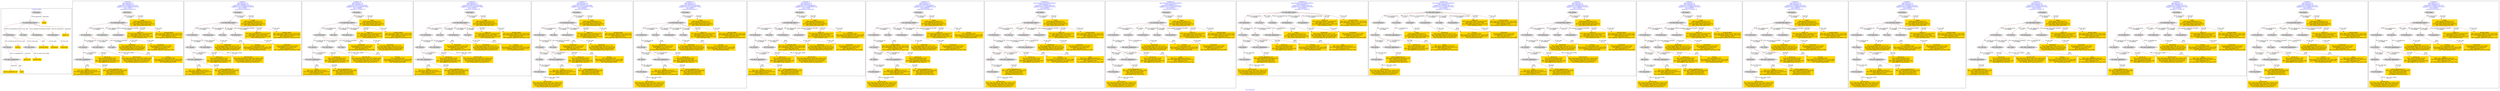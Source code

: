 digraph n0 {
fontcolor="blue"
remincross="true"
label="s22-s-moca.xml"
subgraph cluster_0 {
label="1-correct model"
n2[style="filled",color="white",fillcolor="lightgray",label="E12_Production1"];
n3[style="filled",color="white",fillcolor="lightgray",label="E21_Person1"];
n4[shape="plaintext",style="filled",fillcolor="gold",label="Process"];
n5[style="filled",color="white",fillcolor="lightgray",label="E52_Time-Span1"];
n6[style="filled",color="white",fillcolor="lightgray",label="E82_Actor_Appellation1"];
n7[shape="plaintext",style="filled",fillcolor="gold",label="person_uri"];
n8[style="filled",color="white",fillcolor="lightgray",label="E22_Man-Made_Object1"];
n9[style="filled",color="white",fillcolor="lightgray",label="E35_Title1"];
n10[style="filled",color="white",fillcolor="lightgray",label="E8_Acquisition1"];
n11[style="filled",color="white",fillcolor="lightgray",label="E54_Dimension1"];
n12[shape="plaintext",style="filled",fillcolor="gold",label="object_uri"];
n13[shape="plaintext",style="filled",fillcolor="gold",label="Artwork_Name"];
n14[style="filled",color="white",fillcolor="lightgray",label="E38_Image1"];
n15[shape="plaintext",style="filled",fillcolor="gold",label="image"];
n16[shape="plaintext",style="filled",fillcolor="gold",label="Artwork_Year"];
n17[shape="plaintext",style="filled",fillcolor="gold",label="Dimensions"];
n18[shape="plaintext",style="filled",fillcolor="gold",label="person_appellation_uri"];
n19[shape="plaintext",style="filled",fillcolor="gold",label="name"];
n20[shape="plaintext",style="filled",fillcolor="gold",label="Provenance"];
}
subgraph cluster_1 {
label="candidate 0\nlink coherence:1.0\nnode coherence:1.0\nconfidence:0.5184485573017414\nmapping score:0.5394828524339138\ncost:17.99913\n-precision:0.83-recall:0.83"
n22[style="filled",color="white",fillcolor="lightgray",label="E12_Production1"];
n23[style="filled",color="white",fillcolor="lightgray",label="E21_Person1"];
n24[style="filled",color="white",fillcolor="lightgray",label="E52_Time-Span2"];
n25[style="filled",color="white",fillcolor="lightgray",label="E55_Type1"];
n26[style="filled",color="white",fillcolor="lightgray",label="E82_Actor_Appellation1"];
n27[style="filled",color="white",fillcolor="lightgray",label="E22_Man-Made_Object1"];
n28[style="filled",color="white",fillcolor="lightgray",label="E54_Dimension1"];
n29[style="filled",color="white",fillcolor="lightgray",label="E8_Acquisition1"];
n30[style="filled",color="white",fillcolor="lightgray",label="E38_Image1"];
n31[shape="plaintext",style="filled",fillcolor="gold",label="Provenance\n[E8_Acquisition,P3_has_note,0.358]\n[E30_Right,P3_has_note,0.245]\n[E35_Title,label,0.231]\n[E22_Man-Made_Object,P3_has_note,0.166]"];
n32[shape="plaintext",style="filled",fillcolor="gold",label="Process\n[E55_Type,label,0.506]\n[E29_Design_or_Procedure,P3_has_note,0.286]\n[E22_Man-Made_Object,P3_has_note,0.115]\n[E57_Material,label,0.093]"];
n33[shape="plaintext",style="filled",fillcolor="gold",label="image\n[E38_Image,classLink,0.417]\n[E78_Collection,classLink,0.244]\n[E22_Man-Made_Object,classLink,0.235]\n[E21_Person,classLink,0.103]"];
n34[shape="plaintext",style="filled",fillcolor="gold",label="object_uri\n[E22_Man-Made_Object,classLink,0.823]\n[E30_Right,P3_has_note,0.065]\n[E22_Man-Made_Object,P3_has_note,0.06]\n[E35_Title,label,0.053]"];
n35[shape="plaintext",style="filled",fillcolor="gold",label="Artwork_Year\n[E52_Time-Span,P82_at_some_time_within,0.432]\n[E52_Time-Span,P82b_end_of_the_end,0.415]\n[E33_Linguistic_Object,P3_has_note,0.078]\n[E12_Production,P3_has_note,0.075]"];
n36[shape="plaintext",style="filled",fillcolor="gold",label="Artwork_Name\n[E22_Man-Made_Object,P3_has_note,0.314]\n[E73_Information_Object,P3_has_note,0.262]\n[E35_Title,label,0.248]\n[E33_Linguistic_Object,P3_has_note,0.176]"];
n37[shape="plaintext",style="filled",fillcolor="gold",label="name\n[E82_Actor_Appellation,label,0.4]\n[E22_Man-Made_Object,P3_has_note,0.225]\n[E35_Title,label,0.191]\n[E73_Information_Object,P3_has_note,0.185]"];
n38[shape="plaintext",style="filled",fillcolor="gold",label="Dimensions\n[E54_Dimension,P3_has_note,0.723]\n[E22_Man-Made_Object,P3_has_note,0.103]\n[E22_Man-Made_Object,classLink,0.099]\n[E34_Inscription,P3_has_note,0.075]"];
n39[shape="plaintext",style="filled",fillcolor="gold",label="person_uri\n[E21_Person,classLink,0.353]\n[E39_Actor,classLink,0.304]\n[E82_Actor_Appellation,classLink,0.243]\n[E30_Right,P3_has_note,0.1]"];
n40[shape="plaintext",style="filled",fillcolor="gold",label="person_appellation_uri\n[E82_Actor_Appellation,classLink,0.859]\n[E21_Person,classLink,0.065]\n[E39_Actor,classLink,0.057]\n[E30_Right,P3_has_note,0.019]"];
}
subgraph cluster_2 {
label="candidate 1\nlink coherence:1.0\nnode coherence:1.0\nconfidence:0.5184485573017414\nmapping score:0.5394828524339138\ncost:17.99918\n-precision:0.83-recall:0.83"
n42[style="filled",color="white",fillcolor="lightgray",label="E12_Production1"];
n43[style="filled",color="white",fillcolor="lightgray",label="E21_Person1"];
n44[style="filled",color="white",fillcolor="lightgray",label="E52_Time-Span2"];
n45[style="filled",color="white",fillcolor="lightgray",label="E82_Actor_Appellation1"];
n46[style="filled",color="white",fillcolor="lightgray",label="E22_Man-Made_Object1"];
n47[style="filled",color="white",fillcolor="lightgray",label="E54_Dimension1"];
n48[style="filled",color="white",fillcolor="lightgray",label="E55_Type2"];
n49[style="filled",color="white",fillcolor="lightgray",label="E8_Acquisition1"];
n50[style="filled",color="white",fillcolor="lightgray",label="E38_Image1"];
n51[shape="plaintext",style="filled",fillcolor="gold",label="Provenance\n[E8_Acquisition,P3_has_note,0.358]\n[E30_Right,P3_has_note,0.245]\n[E35_Title,label,0.231]\n[E22_Man-Made_Object,P3_has_note,0.166]"];
n52[shape="plaintext",style="filled",fillcolor="gold",label="image\n[E38_Image,classLink,0.417]\n[E78_Collection,classLink,0.244]\n[E22_Man-Made_Object,classLink,0.235]\n[E21_Person,classLink,0.103]"];
n53[shape="plaintext",style="filled",fillcolor="gold",label="object_uri\n[E22_Man-Made_Object,classLink,0.823]\n[E30_Right,P3_has_note,0.065]\n[E22_Man-Made_Object,P3_has_note,0.06]\n[E35_Title,label,0.053]"];
n54[shape="plaintext",style="filled",fillcolor="gold",label="Artwork_Year\n[E52_Time-Span,P82_at_some_time_within,0.432]\n[E52_Time-Span,P82b_end_of_the_end,0.415]\n[E33_Linguistic_Object,P3_has_note,0.078]\n[E12_Production,P3_has_note,0.075]"];
n55[shape="plaintext",style="filled",fillcolor="gold",label="Artwork_Name\n[E22_Man-Made_Object,P3_has_note,0.314]\n[E73_Information_Object,P3_has_note,0.262]\n[E35_Title,label,0.248]\n[E33_Linguistic_Object,P3_has_note,0.176]"];
n56[shape="plaintext",style="filled",fillcolor="gold",label="name\n[E82_Actor_Appellation,label,0.4]\n[E22_Man-Made_Object,P3_has_note,0.225]\n[E35_Title,label,0.191]\n[E73_Information_Object,P3_has_note,0.185]"];
n57[shape="plaintext",style="filled",fillcolor="gold",label="Dimensions\n[E54_Dimension,P3_has_note,0.723]\n[E22_Man-Made_Object,P3_has_note,0.103]\n[E22_Man-Made_Object,classLink,0.099]\n[E34_Inscription,P3_has_note,0.075]"];
n58[shape="plaintext",style="filled",fillcolor="gold",label="person_uri\n[E21_Person,classLink,0.353]\n[E39_Actor,classLink,0.304]\n[E82_Actor_Appellation,classLink,0.243]\n[E30_Right,P3_has_note,0.1]"];
n59[shape="plaintext",style="filled",fillcolor="gold",label="person_appellation_uri\n[E82_Actor_Appellation,classLink,0.859]\n[E21_Person,classLink,0.065]\n[E39_Actor,classLink,0.057]\n[E30_Right,P3_has_note,0.019]"];
n60[shape="plaintext",style="filled",fillcolor="gold",label="Process\n[E55_Type,label,0.506]\n[E29_Design_or_Procedure,P3_has_note,0.286]\n[E22_Man-Made_Object,P3_has_note,0.115]\n[E57_Material,label,0.093]"];
}
subgraph cluster_3 {
label="candidate 10\nlink coherence:1.0\nnode coherence:1.0\nconfidence:0.5057525703328494\nmapping score:0.5352508567776165\ncost:17.99909\n-precision:0.78-recall:0.78"
n62[style="filled",color="white",fillcolor="lightgray",label="E12_Production1"];
n63[style="filled",color="white",fillcolor="lightgray",label="E21_Person1"];
n64[style="filled",color="white",fillcolor="lightgray",label="E52_Time-Span2"];
n65[style="filled",color="white",fillcolor="lightgray",label="E55_Type1"];
n66[style="filled",color="white",fillcolor="lightgray",label="E82_Actor_Appellation1"];
n67[style="filled",color="white",fillcolor="lightgray",label="E22_Man-Made_Object1"];
n68[style="filled",color="white",fillcolor="lightgray",label="E35_Title1"];
n69[style="filled",color="white",fillcolor="lightgray",label="E54_Dimension1"];
n70[style="filled",color="white",fillcolor="lightgray",label="E38_Image1"];
n71[shape="plaintext",style="filled",fillcolor="gold",label="Process\n[E55_Type,label,0.506]\n[E29_Design_or_Procedure,P3_has_note,0.286]\n[E22_Man-Made_Object,P3_has_note,0.115]\n[E57_Material,label,0.093]"];
n72[shape="plaintext",style="filled",fillcolor="gold",label="image\n[E38_Image,classLink,0.417]\n[E78_Collection,classLink,0.244]\n[E22_Man-Made_Object,classLink,0.235]\n[E21_Person,classLink,0.103]"];
n73[shape="plaintext",style="filled",fillcolor="gold",label="object_uri\n[E22_Man-Made_Object,classLink,0.823]\n[E30_Right,P3_has_note,0.065]\n[E22_Man-Made_Object,P3_has_note,0.06]\n[E35_Title,label,0.053]"];
n74[shape="plaintext",style="filled",fillcolor="gold",label="Artwork_Year\n[E52_Time-Span,P82_at_some_time_within,0.432]\n[E52_Time-Span,P82b_end_of_the_end,0.415]\n[E33_Linguistic_Object,P3_has_note,0.078]\n[E12_Production,P3_has_note,0.075]"];
n75[shape="plaintext",style="filled",fillcolor="gold",label="Artwork_Name\n[E22_Man-Made_Object,P3_has_note,0.314]\n[E73_Information_Object,P3_has_note,0.262]\n[E35_Title,label,0.248]\n[E33_Linguistic_Object,P3_has_note,0.176]"];
n76[shape="plaintext",style="filled",fillcolor="gold",label="name\n[E82_Actor_Appellation,label,0.4]\n[E22_Man-Made_Object,P3_has_note,0.225]\n[E35_Title,label,0.191]\n[E73_Information_Object,P3_has_note,0.185]"];
n77[shape="plaintext",style="filled",fillcolor="gold",label="Provenance\n[E8_Acquisition,P3_has_note,0.358]\n[E30_Right,P3_has_note,0.245]\n[E35_Title,label,0.231]\n[E22_Man-Made_Object,P3_has_note,0.166]"];
n78[shape="plaintext",style="filled",fillcolor="gold",label="Dimensions\n[E54_Dimension,P3_has_note,0.723]\n[E22_Man-Made_Object,P3_has_note,0.103]\n[E22_Man-Made_Object,classLink,0.099]\n[E34_Inscription,P3_has_note,0.075]"];
n79[shape="plaintext",style="filled",fillcolor="gold",label="person_uri\n[E21_Person,classLink,0.353]\n[E39_Actor,classLink,0.304]\n[E82_Actor_Appellation,classLink,0.243]\n[E30_Right,P3_has_note,0.1]"];
n80[shape="plaintext",style="filled",fillcolor="gold",label="person_appellation_uri\n[E82_Actor_Appellation,classLink,0.859]\n[E21_Person,classLink,0.065]\n[E39_Actor,classLink,0.057]\n[E30_Right,P3_has_note,0.019]"];
}
subgraph cluster_4 {
label="candidate 11\nlink coherence:1.0\nnode coherence:1.0\nconfidence:0.5057525703328494\nmapping score:0.5352508567776165\ncost:17.99914\n-precision:0.78-recall:0.78"
n82[style="filled",color="white",fillcolor="lightgray",label="E12_Production1"];
n83[style="filled",color="white",fillcolor="lightgray",label="E21_Person1"];
n84[style="filled",color="white",fillcolor="lightgray",label="E52_Time-Span2"];
n85[style="filled",color="white",fillcolor="lightgray",label="E82_Actor_Appellation1"];
n86[style="filled",color="white",fillcolor="lightgray",label="E22_Man-Made_Object1"];
n87[style="filled",color="white",fillcolor="lightgray",label="E35_Title1"];
n88[style="filled",color="white",fillcolor="lightgray",label="E54_Dimension1"];
n89[style="filled",color="white",fillcolor="lightgray",label="E55_Type2"];
n90[style="filled",color="white",fillcolor="lightgray",label="E38_Image1"];
n91[shape="plaintext",style="filled",fillcolor="gold",label="image\n[E38_Image,classLink,0.417]\n[E78_Collection,classLink,0.244]\n[E22_Man-Made_Object,classLink,0.235]\n[E21_Person,classLink,0.103]"];
n92[shape="plaintext",style="filled",fillcolor="gold",label="object_uri\n[E22_Man-Made_Object,classLink,0.823]\n[E30_Right,P3_has_note,0.065]\n[E22_Man-Made_Object,P3_has_note,0.06]\n[E35_Title,label,0.053]"];
n93[shape="plaintext",style="filled",fillcolor="gold",label="Artwork_Year\n[E52_Time-Span,P82_at_some_time_within,0.432]\n[E52_Time-Span,P82b_end_of_the_end,0.415]\n[E33_Linguistic_Object,P3_has_note,0.078]\n[E12_Production,P3_has_note,0.075]"];
n94[shape="plaintext",style="filled",fillcolor="gold",label="Artwork_Name\n[E22_Man-Made_Object,P3_has_note,0.314]\n[E73_Information_Object,P3_has_note,0.262]\n[E35_Title,label,0.248]\n[E33_Linguistic_Object,P3_has_note,0.176]"];
n95[shape="plaintext",style="filled",fillcolor="gold",label="name\n[E82_Actor_Appellation,label,0.4]\n[E22_Man-Made_Object,P3_has_note,0.225]\n[E35_Title,label,0.191]\n[E73_Information_Object,P3_has_note,0.185]"];
n96[shape="plaintext",style="filled",fillcolor="gold",label="Provenance\n[E8_Acquisition,P3_has_note,0.358]\n[E30_Right,P3_has_note,0.245]\n[E35_Title,label,0.231]\n[E22_Man-Made_Object,P3_has_note,0.166]"];
n97[shape="plaintext",style="filled",fillcolor="gold",label="Dimensions\n[E54_Dimension,P3_has_note,0.723]\n[E22_Man-Made_Object,P3_has_note,0.103]\n[E22_Man-Made_Object,classLink,0.099]\n[E34_Inscription,P3_has_note,0.075]"];
n98[shape="plaintext",style="filled",fillcolor="gold",label="person_uri\n[E21_Person,classLink,0.353]\n[E39_Actor,classLink,0.304]\n[E82_Actor_Appellation,classLink,0.243]\n[E30_Right,P3_has_note,0.1]"];
n99[shape="plaintext",style="filled",fillcolor="gold",label="person_appellation_uri\n[E82_Actor_Appellation,classLink,0.859]\n[E21_Person,classLink,0.065]\n[E39_Actor,classLink,0.057]\n[E30_Right,P3_has_note,0.019]"];
n100[shape="plaintext",style="filled",fillcolor="gold",label="Process\n[E55_Type,label,0.506]\n[E29_Design_or_Procedure,P3_has_note,0.286]\n[E22_Man-Made_Object,P3_has_note,0.115]\n[E57_Material,label,0.093]"];
}
subgraph cluster_5 {
label="candidate 12\nlink coherence:1.0\nnode coherence:1.0\nconfidence:0.5057525703328494\nmapping score:0.5352508567776165\ncost:18.99905\n-precision:0.68-recall:0.72"
n102[style="filled",color="white",fillcolor="lightgray",label="E12_Production1"];
n103[style="filled",color="white",fillcolor="lightgray",label="E21_Person1"];
n104[style="filled",color="white",fillcolor="lightgray",label="E55_Type1"];
n105[style="filled",color="white",fillcolor="lightgray",label="E67_Birth1"];
n106[style="filled",color="white",fillcolor="lightgray",label="E82_Actor_Appellation1"];
n107[style="filled",color="white",fillcolor="lightgray",label="E22_Man-Made_Object1"];
n108[style="filled",color="white",fillcolor="lightgray",label="E35_Title1"];
n109[style="filled",color="white",fillcolor="lightgray",label="E54_Dimension1"];
n110[style="filled",color="white",fillcolor="lightgray",label="E38_Image1"];
n111[style="filled",color="white",fillcolor="lightgray",label="E52_Time-Span1"];
n112[shape="plaintext",style="filled",fillcolor="gold",label="Process\n[E55_Type,label,0.506]\n[E29_Design_or_Procedure,P3_has_note,0.286]\n[E22_Man-Made_Object,P3_has_note,0.115]\n[E57_Material,label,0.093]"];
n113[shape="plaintext",style="filled",fillcolor="gold",label="Artwork_Year\n[E52_Time-Span,P82_at_some_time_within,0.432]\n[E52_Time-Span,P82b_end_of_the_end,0.415]\n[E33_Linguistic_Object,P3_has_note,0.078]\n[E12_Production,P3_has_note,0.075]"];
n114[shape="plaintext",style="filled",fillcolor="gold",label="image\n[E38_Image,classLink,0.417]\n[E78_Collection,classLink,0.244]\n[E22_Man-Made_Object,classLink,0.235]\n[E21_Person,classLink,0.103]"];
n115[shape="plaintext",style="filled",fillcolor="gold",label="object_uri\n[E22_Man-Made_Object,classLink,0.823]\n[E30_Right,P3_has_note,0.065]\n[E22_Man-Made_Object,P3_has_note,0.06]\n[E35_Title,label,0.053]"];
n116[shape="plaintext",style="filled",fillcolor="gold",label="Artwork_Name\n[E22_Man-Made_Object,P3_has_note,0.314]\n[E73_Information_Object,P3_has_note,0.262]\n[E35_Title,label,0.248]\n[E33_Linguistic_Object,P3_has_note,0.176]"];
n117[shape="plaintext",style="filled",fillcolor="gold",label="name\n[E82_Actor_Appellation,label,0.4]\n[E22_Man-Made_Object,P3_has_note,0.225]\n[E35_Title,label,0.191]\n[E73_Information_Object,P3_has_note,0.185]"];
n118[shape="plaintext",style="filled",fillcolor="gold",label="Provenance\n[E8_Acquisition,P3_has_note,0.358]\n[E30_Right,P3_has_note,0.245]\n[E35_Title,label,0.231]\n[E22_Man-Made_Object,P3_has_note,0.166]"];
n119[shape="plaintext",style="filled",fillcolor="gold",label="Dimensions\n[E54_Dimension,P3_has_note,0.723]\n[E22_Man-Made_Object,P3_has_note,0.103]\n[E22_Man-Made_Object,classLink,0.099]\n[E34_Inscription,P3_has_note,0.075]"];
n120[shape="plaintext",style="filled",fillcolor="gold",label="person_uri\n[E21_Person,classLink,0.353]\n[E39_Actor,classLink,0.304]\n[E82_Actor_Appellation,classLink,0.243]\n[E30_Right,P3_has_note,0.1]"];
n121[shape="plaintext",style="filled",fillcolor="gold",label="person_appellation_uri\n[E82_Actor_Appellation,classLink,0.859]\n[E21_Person,classLink,0.065]\n[E39_Actor,classLink,0.057]\n[E30_Right,P3_has_note,0.019]"];
}
subgraph cluster_6 {
label="candidate 13\nlink coherence:1.0\nnode coherence:1.0\nconfidence:0.5057525703328494\nmapping score:0.5352508567776165\ncost:18.9991\n-precision:0.68-recall:0.72"
n123[style="filled",color="white",fillcolor="lightgray",label="E12_Production1"];
n124[style="filled",color="white",fillcolor="lightgray",label="E21_Person1"];
n125[style="filled",color="white",fillcolor="lightgray",label="E67_Birth1"];
n126[style="filled",color="white",fillcolor="lightgray",label="E82_Actor_Appellation1"];
n127[style="filled",color="white",fillcolor="lightgray",label="E22_Man-Made_Object1"];
n128[style="filled",color="white",fillcolor="lightgray",label="E35_Title1"];
n129[style="filled",color="white",fillcolor="lightgray",label="E54_Dimension1"];
n130[style="filled",color="white",fillcolor="lightgray",label="E55_Type2"];
n131[style="filled",color="white",fillcolor="lightgray",label="E38_Image1"];
n132[style="filled",color="white",fillcolor="lightgray",label="E52_Time-Span1"];
n133[shape="plaintext",style="filled",fillcolor="gold",label="Artwork_Year\n[E52_Time-Span,P82_at_some_time_within,0.432]\n[E52_Time-Span,P82b_end_of_the_end,0.415]\n[E33_Linguistic_Object,P3_has_note,0.078]\n[E12_Production,P3_has_note,0.075]"];
n134[shape="plaintext",style="filled",fillcolor="gold",label="image\n[E38_Image,classLink,0.417]\n[E78_Collection,classLink,0.244]\n[E22_Man-Made_Object,classLink,0.235]\n[E21_Person,classLink,0.103]"];
n135[shape="plaintext",style="filled",fillcolor="gold",label="object_uri\n[E22_Man-Made_Object,classLink,0.823]\n[E30_Right,P3_has_note,0.065]\n[E22_Man-Made_Object,P3_has_note,0.06]\n[E35_Title,label,0.053]"];
n136[shape="plaintext",style="filled",fillcolor="gold",label="Artwork_Name\n[E22_Man-Made_Object,P3_has_note,0.314]\n[E73_Information_Object,P3_has_note,0.262]\n[E35_Title,label,0.248]\n[E33_Linguistic_Object,P3_has_note,0.176]"];
n137[shape="plaintext",style="filled",fillcolor="gold",label="name\n[E82_Actor_Appellation,label,0.4]\n[E22_Man-Made_Object,P3_has_note,0.225]\n[E35_Title,label,0.191]\n[E73_Information_Object,P3_has_note,0.185]"];
n138[shape="plaintext",style="filled",fillcolor="gold",label="Provenance\n[E8_Acquisition,P3_has_note,0.358]\n[E30_Right,P3_has_note,0.245]\n[E35_Title,label,0.231]\n[E22_Man-Made_Object,P3_has_note,0.166]"];
n139[shape="plaintext",style="filled",fillcolor="gold",label="Dimensions\n[E54_Dimension,P3_has_note,0.723]\n[E22_Man-Made_Object,P3_has_note,0.103]\n[E22_Man-Made_Object,classLink,0.099]\n[E34_Inscription,P3_has_note,0.075]"];
n140[shape="plaintext",style="filled",fillcolor="gold",label="person_uri\n[E21_Person,classLink,0.353]\n[E39_Actor,classLink,0.304]\n[E82_Actor_Appellation,classLink,0.243]\n[E30_Right,P3_has_note,0.1]"];
n141[shape="plaintext",style="filled",fillcolor="gold",label="person_appellation_uri\n[E82_Actor_Appellation,classLink,0.859]\n[E21_Person,classLink,0.065]\n[E39_Actor,classLink,0.057]\n[E30_Right,P3_has_note,0.019]"];
n142[shape="plaintext",style="filled",fillcolor="gold",label="Process\n[E55_Type,label,0.506]\n[E29_Design_or_Procedure,P3_has_note,0.286]\n[E22_Man-Made_Object,P3_has_note,0.115]\n[E57_Material,label,0.093]"];
}
subgraph cluster_7 {
label="candidate 14\nlink coherence:1.0\nnode coherence:1.0\nconfidence:0.472710424948355\nmapping score:0.5242368083161183\ncost:17.9991\n-precision:0.94-recall:0.94"
n144[style="filled",color="white",fillcolor="lightgray",label="E12_Production1"];
n145[style="filled",color="white",fillcolor="lightgray",label="E21_Person1"];
n146[style="filled",color="white",fillcolor="lightgray",label="E52_Time-Span2"];
n147[style="filled",color="white",fillcolor="lightgray",label="E82_Actor_Appellation1"];
n148[style="filled",color="white",fillcolor="lightgray",label="E22_Man-Made_Object1"];
n149[style="filled",color="white",fillcolor="lightgray",label="E35_Title1"];
n150[style="filled",color="white",fillcolor="lightgray",label="E54_Dimension1"];
n151[style="filled",color="white",fillcolor="lightgray",label="E8_Acquisition1"];
n152[style="filled",color="white",fillcolor="lightgray",label="E38_Image1"];
n153[shape="plaintext",style="filled",fillcolor="gold",label="Provenance\n[E8_Acquisition,P3_has_note,0.358]\n[E30_Right,P3_has_note,0.245]\n[E35_Title,label,0.231]\n[E22_Man-Made_Object,P3_has_note,0.166]"];
n154[shape="plaintext",style="filled",fillcolor="gold",label="image\n[E38_Image,classLink,0.417]\n[E78_Collection,classLink,0.244]\n[E22_Man-Made_Object,classLink,0.235]\n[E21_Person,classLink,0.103]"];
n155[shape="plaintext",style="filled",fillcolor="gold",label="object_uri\n[E22_Man-Made_Object,classLink,0.823]\n[E30_Right,P3_has_note,0.065]\n[E22_Man-Made_Object,P3_has_note,0.06]\n[E35_Title,label,0.053]"];
n156[shape="plaintext",style="filled",fillcolor="gold",label="Artwork_Year\n[E52_Time-Span,P82_at_some_time_within,0.432]\n[E52_Time-Span,P82b_end_of_the_end,0.415]\n[E33_Linguistic_Object,P3_has_note,0.078]\n[E12_Production,P3_has_note,0.075]"];
n157[shape="plaintext",style="filled",fillcolor="gold",label="Process\n[E55_Type,label,0.506]\n[E29_Design_or_Procedure,P3_has_note,0.286]\n[E22_Man-Made_Object,P3_has_note,0.115]\n[E57_Material,label,0.093]"];
n158[shape="plaintext",style="filled",fillcolor="gold",label="name\n[E82_Actor_Appellation,label,0.4]\n[E22_Man-Made_Object,P3_has_note,0.225]\n[E35_Title,label,0.191]\n[E73_Information_Object,P3_has_note,0.185]"];
n159[shape="plaintext",style="filled",fillcolor="gold",label="Artwork_Name\n[E22_Man-Made_Object,P3_has_note,0.314]\n[E73_Information_Object,P3_has_note,0.262]\n[E35_Title,label,0.248]\n[E33_Linguistic_Object,P3_has_note,0.176]"];
n160[shape="plaintext",style="filled",fillcolor="gold",label="Dimensions\n[E54_Dimension,P3_has_note,0.723]\n[E22_Man-Made_Object,P3_has_note,0.103]\n[E22_Man-Made_Object,classLink,0.099]\n[E34_Inscription,P3_has_note,0.075]"];
n161[shape="plaintext",style="filled",fillcolor="gold",label="person_uri\n[E21_Person,classLink,0.353]\n[E39_Actor,classLink,0.304]\n[E82_Actor_Appellation,classLink,0.243]\n[E30_Right,P3_has_note,0.1]"];
n162[shape="plaintext",style="filled",fillcolor="gold",label="person_appellation_uri\n[E82_Actor_Appellation,classLink,0.859]\n[E21_Person,classLink,0.065]\n[E39_Actor,classLink,0.057]\n[E30_Right,P3_has_note,0.019]"];
}
subgraph cluster_8 {
label="candidate 15\nlink coherence:1.0\nnode coherence:1.0\nconfidence:0.472710424948355\nmapping score:0.5242368083161183\ncost:18.99906\n-precision:0.84-recall:0.89"
n164[style="filled",color="white",fillcolor="lightgray",label="E12_Production1"];
n165[style="filled",color="white",fillcolor="lightgray",label="E21_Person1"];
n166[style="filled",color="white",fillcolor="lightgray",label="E67_Birth1"];
n167[style="filled",color="white",fillcolor="lightgray",label="E82_Actor_Appellation1"];
n168[style="filled",color="white",fillcolor="lightgray",label="E22_Man-Made_Object1"];
n169[style="filled",color="white",fillcolor="lightgray",label="E35_Title1"];
n170[style="filled",color="white",fillcolor="lightgray",label="E54_Dimension1"];
n171[style="filled",color="white",fillcolor="lightgray",label="E8_Acquisition1"];
n172[style="filled",color="white",fillcolor="lightgray",label="E38_Image1"];
n173[style="filled",color="white",fillcolor="lightgray",label="E52_Time-Span1"];
n174[shape="plaintext",style="filled",fillcolor="gold",label="Provenance\n[E8_Acquisition,P3_has_note,0.358]\n[E30_Right,P3_has_note,0.245]\n[E35_Title,label,0.231]\n[E22_Man-Made_Object,P3_has_note,0.166]"];
n175[shape="plaintext",style="filled",fillcolor="gold",label="Artwork_Year\n[E52_Time-Span,P82_at_some_time_within,0.432]\n[E52_Time-Span,P82b_end_of_the_end,0.415]\n[E33_Linguistic_Object,P3_has_note,0.078]\n[E12_Production,P3_has_note,0.075]"];
n176[shape="plaintext",style="filled",fillcolor="gold",label="image\n[E38_Image,classLink,0.417]\n[E78_Collection,classLink,0.244]\n[E22_Man-Made_Object,classLink,0.235]\n[E21_Person,classLink,0.103]"];
n177[shape="plaintext",style="filled",fillcolor="gold",label="object_uri\n[E22_Man-Made_Object,classLink,0.823]\n[E30_Right,P3_has_note,0.065]\n[E22_Man-Made_Object,P3_has_note,0.06]\n[E35_Title,label,0.053]"];
n178[shape="plaintext",style="filled",fillcolor="gold",label="Process\n[E55_Type,label,0.506]\n[E29_Design_or_Procedure,P3_has_note,0.286]\n[E22_Man-Made_Object,P3_has_note,0.115]\n[E57_Material,label,0.093]"];
n179[shape="plaintext",style="filled",fillcolor="gold",label="name\n[E82_Actor_Appellation,label,0.4]\n[E22_Man-Made_Object,P3_has_note,0.225]\n[E35_Title,label,0.191]\n[E73_Information_Object,P3_has_note,0.185]"];
n180[shape="plaintext",style="filled",fillcolor="gold",label="Artwork_Name\n[E22_Man-Made_Object,P3_has_note,0.314]\n[E73_Information_Object,P3_has_note,0.262]\n[E35_Title,label,0.248]\n[E33_Linguistic_Object,P3_has_note,0.176]"];
n181[shape="plaintext",style="filled",fillcolor="gold",label="Dimensions\n[E54_Dimension,P3_has_note,0.723]\n[E22_Man-Made_Object,P3_has_note,0.103]\n[E22_Man-Made_Object,classLink,0.099]\n[E34_Inscription,P3_has_note,0.075]"];
n182[shape="plaintext",style="filled",fillcolor="gold",label="person_uri\n[E21_Person,classLink,0.353]\n[E39_Actor,classLink,0.304]\n[E82_Actor_Appellation,classLink,0.243]\n[E30_Right,P3_has_note,0.1]"];
n183[shape="plaintext",style="filled",fillcolor="gold",label="person_appellation_uri\n[E82_Actor_Appellation,classLink,0.859]\n[E21_Person,classLink,0.065]\n[E39_Actor,classLink,0.057]\n[E30_Right,P3_has_note,0.019]"];
}
subgraph cluster_9 {
label="candidate 16\nlink coherence:0.9523809523809523\nnode coherence:1.0\nconfidence:0.5184485573017414\nmapping score:0.5228161857672472\ncost:20.99909\n-precision:0.62-recall:0.72"
n185[style="filled",color="white",fillcolor="lightgray",label="E12_Production1"];
n186[style="filled",color="white",fillcolor="lightgray",label="E21_Person1"];
n187[style="filled",color="white",fillcolor="lightgray",label="E55_Type1"];
n188[style="filled",color="white",fillcolor="lightgray",label="E67_Birth1"];
n189[style="filled",color="white",fillcolor="lightgray",label="E82_Actor_Appellation1"];
n190[style="filled",color="white",fillcolor="lightgray",label="E21_Person2"];
n191[style="filled",color="white",fillcolor="lightgray",label="E82_Actor_Appellation2"];
n192[style="filled",color="white",fillcolor="lightgray",label="E22_Man-Made_Object1"];
n193[style="filled",color="white",fillcolor="lightgray",label="E54_Dimension1"];
n194[style="filled",color="white",fillcolor="lightgray",label="E8_Acquisition1"];
n195[style="filled",color="white",fillcolor="lightgray",label="E38_Image1"];
n196[style="filled",color="white",fillcolor="lightgray",label="E52_Time-Span1"];
n197[shape="plaintext",style="filled",fillcolor="gold",label="Provenance\n[E8_Acquisition,P3_has_note,0.358]\n[E30_Right,P3_has_note,0.245]\n[E35_Title,label,0.231]\n[E22_Man-Made_Object,P3_has_note,0.166]"];
n198[shape="plaintext",style="filled",fillcolor="gold",label="Process\n[E55_Type,label,0.506]\n[E29_Design_or_Procedure,P3_has_note,0.286]\n[E22_Man-Made_Object,P3_has_note,0.115]\n[E57_Material,label,0.093]"];
n199[shape="plaintext",style="filled",fillcolor="gold",label="Artwork_Year\n[E52_Time-Span,P82_at_some_time_within,0.432]\n[E52_Time-Span,P82b_end_of_the_end,0.415]\n[E33_Linguistic_Object,P3_has_note,0.078]\n[E12_Production,P3_has_note,0.075]"];
n200[shape="plaintext",style="filled",fillcolor="gold",label="image\n[E38_Image,classLink,0.417]\n[E78_Collection,classLink,0.244]\n[E22_Man-Made_Object,classLink,0.235]\n[E21_Person,classLink,0.103]"];
n201[shape="plaintext",style="filled",fillcolor="gold",label="object_uri\n[E22_Man-Made_Object,classLink,0.823]\n[E30_Right,P3_has_note,0.065]\n[E22_Man-Made_Object,P3_has_note,0.06]\n[E35_Title,label,0.053]"];
n202[shape="plaintext",style="filled",fillcolor="gold",label="Artwork_Name\n[E22_Man-Made_Object,P3_has_note,0.314]\n[E73_Information_Object,P3_has_note,0.262]\n[E35_Title,label,0.248]\n[E33_Linguistic_Object,P3_has_note,0.176]"];
n203[shape="plaintext",style="filled",fillcolor="gold",label="Dimensions\n[E54_Dimension,P3_has_note,0.723]\n[E22_Man-Made_Object,P3_has_note,0.103]\n[E22_Man-Made_Object,classLink,0.099]\n[E34_Inscription,P3_has_note,0.075]"];
n204[shape="plaintext",style="filled",fillcolor="gold",label="person_uri\n[E21_Person,classLink,0.353]\n[E39_Actor,classLink,0.304]\n[E82_Actor_Appellation,classLink,0.243]\n[E30_Right,P3_has_note,0.1]"];
n205[shape="plaintext",style="filled",fillcolor="gold",label="name\n[E82_Actor_Appellation,label,0.4]\n[E22_Man-Made_Object,P3_has_note,0.225]\n[E35_Title,label,0.191]\n[E73_Information_Object,P3_has_note,0.185]"];
n206[shape="plaintext",style="filled",fillcolor="gold",label="person_appellation_uri\n[E82_Actor_Appellation,classLink,0.859]\n[E21_Person,classLink,0.065]\n[E39_Actor,classLink,0.057]\n[E30_Right,P3_has_note,0.019]"];
}
subgraph cluster_10 {
label="candidate 17\nlink coherence:0.9523809523809523\nnode coherence:1.0\nconfidence:0.5184485573017414\nmapping score:0.5228161857672472\ncost:20.99914\n-precision:0.62-recall:0.72"
n208[style="filled",color="white",fillcolor="lightgray",label="E12_Production1"];
n209[style="filled",color="white",fillcolor="lightgray",label="E21_Person1"];
n210[style="filled",color="white",fillcolor="lightgray",label="E67_Birth1"];
n211[style="filled",color="white",fillcolor="lightgray",label="E82_Actor_Appellation1"];
n212[style="filled",color="white",fillcolor="lightgray",label="E21_Person2"];
n213[style="filled",color="white",fillcolor="lightgray",label="E82_Actor_Appellation2"];
n214[style="filled",color="white",fillcolor="lightgray",label="E22_Man-Made_Object1"];
n215[style="filled",color="white",fillcolor="lightgray",label="E54_Dimension1"];
n216[style="filled",color="white",fillcolor="lightgray",label="E55_Type2"];
n217[style="filled",color="white",fillcolor="lightgray",label="E8_Acquisition1"];
n218[style="filled",color="white",fillcolor="lightgray",label="E38_Image1"];
n219[style="filled",color="white",fillcolor="lightgray",label="E52_Time-Span1"];
n220[shape="plaintext",style="filled",fillcolor="gold",label="Provenance\n[E8_Acquisition,P3_has_note,0.358]\n[E30_Right,P3_has_note,0.245]\n[E35_Title,label,0.231]\n[E22_Man-Made_Object,P3_has_note,0.166]"];
n221[shape="plaintext",style="filled",fillcolor="gold",label="Artwork_Year\n[E52_Time-Span,P82_at_some_time_within,0.432]\n[E52_Time-Span,P82b_end_of_the_end,0.415]\n[E33_Linguistic_Object,P3_has_note,0.078]\n[E12_Production,P3_has_note,0.075]"];
n222[shape="plaintext",style="filled",fillcolor="gold",label="image\n[E38_Image,classLink,0.417]\n[E78_Collection,classLink,0.244]\n[E22_Man-Made_Object,classLink,0.235]\n[E21_Person,classLink,0.103]"];
n223[shape="plaintext",style="filled",fillcolor="gold",label="object_uri\n[E22_Man-Made_Object,classLink,0.823]\n[E30_Right,P3_has_note,0.065]\n[E22_Man-Made_Object,P3_has_note,0.06]\n[E35_Title,label,0.053]"];
n224[shape="plaintext",style="filled",fillcolor="gold",label="Artwork_Name\n[E22_Man-Made_Object,P3_has_note,0.314]\n[E73_Information_Object,P3_has_note,0.262]\n[E35_Title,label,0.248]\n[E33_Linguistic_Object,P3_has_note,0.176]"];
n225[shape="plaintext",style="filled",fillcolor="gold",label="Dimensions\n[E54_Dimension,P3_has_note,0.723]\n[E22_Man-Made_Object,P3_has_note,0.103]\n[E22_Man-Made_Object,classLink,0.099]\n[E34_Inscription,P3_has_note,0.075]"];
n226[shape="plaintext",style="filled",fillcolor="gold",label="person_uri\n[E21_Person,classLink,0.353]\n[E39_Actor,classLink,0.304]\n[E82_Actor_Appellation,classLink,0.243]\n[E30_Right,P3_has_note,0.1]"];
n227[shape="plaintext",style="filled",fillcolor="gold",label="name\n[E82_Actor_Appellation,label,0.4]\n[E22_Man-Made_Object,P3_has_note,0.225]\n[E35_Title,label,0.191]\n[E73_Information_Object,P3_has_note,0.185]"];
n228[shape="plaintext",style="filled",fillcolor="gold",label="person_appellation_uri\n[E82_Actor_Appellation,classLink,0.859]\n[E21_Person,classLink,0.065]\n[E39_Actor,classLink,0.057]\n[E30_Right,P3_has_note,0.019]"];
n229[shape="plaintext",style="filled",fillcolor="gold",label="Process\n[E55_Type,label,0.506]\n[E29_Design_or_Procedure,P3_has_note,0.286]\n[E22_Man-Made_Object,P3_has_note,0.115]\n[E57_Material,label,0.093]"];
}
subgraph cluster_11 {
label="candidate 18\nlink coherence:0.9523809523809523\nnode coherence:1.0\nconfidence:0.5184485573017414\nmapping score:0.5228161857672472\ncost:20.99924\n-precision:0.57-recall:0.67"
n231[style="filled",color="white",fillcolor="lightgray",label="E12_Production1"];
n232[style="filled",color="white",fillcolor="lightgray",label="E21_Person1"];
n233[style="filled",color="white",fillcolor="lightgray",label="E55_Type1"];
n234[style="filled",color="white",fillcolor="lightgray",label="E69_Death1"];
n235[style="filled",color="white",fillcolor="lightgray",label="E82_Actor_Appellation1"];
n236[style="filled",color="white",fillcolor="lightgray",label="E21_Person2"];
n237[style="filled",color="white",fillcolor="lightgray",label="E82_Actor_Appellation2"];
n238[style="filled",color="white",fillcolor="lightgray",label="E22_Man-Made_Object1"];
n239[style="filled",color="white",fillcolor="lightgray",label="E38_Image1"];
n240[style="filled",color="white",fillcolor="lightgray",label="E54_Dimension1"];
n241[style="filled",color="white",fillcolor="lightgray",label="E8_Acquisition1"];
n242[style="filled",color="white",fillcolor="lightgray",label="E52_Time-Span4"];
n243[shape="plaintext",style="filled",fillcolor="gold",label="Provenance\n[E8_Acquisition,P3_has_note,0.358]\n[E30_Right,P3_has_note,0.245]\n[E35_Title,label,0.231]\n[E22_Man-Made_Object,P3_has_note,0.166]"];
n244[shape="plaintext",style="filled",fillcolor="gold",label="Process\n[E55_Type,label,0.506]\n[E29_Design_or_Procedure,P3_has_note,0.286]\n[E22_Man-Made_Object,P3_has_note,0.115]\n[E57_Material,label,0.093]"];
n245[shape="plaintext",style="filled",fillcolor="gold",label="image\n[E38_Image,classLink,0.417]\n[E78_Collection,classLink,0.244]\n[E22_Man-Made_Object,classLink,0.235]\n[E21_Person,classLink,0.103]"];
n246[shape="plaintext",style="filled",fillcolor="gold",label="object_uri\n[E22_Man-Made_Object,classLink,0.823]\n[E30_Right,P3_has_note,0.065]\n[E22_Man-Made_Object,P3_has_note,0.06]\n[E35_Title,label,0.053]"];
n247[shape="plaintext",style="filled",fillcolor="gold",label="Artwork_Name\n[E22_Man-Made_Object,P3_has_note,0.314]\n[E73_Information_Object,P3_has_note,0.262]\n[E35_Title,label,0.248]\n[E33_Linguistic_Object,P3_has_note,0.176]"];
n248[shape="plaintext",style="filled",fillcolor="gold",label="Dimensions\n[E54_Dimension,P3_has_note,0.723]\n[E22_Man-Made_Object,P3_has_note,0.103]\n[E22_Man-Made_Object,classLink,0.099]\n[E34_Inscription,P3_has_note,0.075]"];
n249[shape="plaintext",style="filled",fillcolor="gold",label="Artwork_Year\n[E52_Time-Span,P82_at_some_time_within,0.432]\n[E52_Time-Span,P82b_end_of_the_end,0.415]\n[E33_Linguistic_Object,P3_has_note,0.078]\n[E12_Production,P3_has_note,0.075]"];
n250[shape="plaintext",style="filled",fillcolor="gold",label="person_uri\n[E21_Person,classLink,0.353]\n[E39_Actor,classLink,0.304]\n[E82_Actor_Appellation,classLink,0.243]\n[E30_Right,P3_has_note,0.1]"];
n251[shape="plaintext",style="filled",fillcolor="gold",label="name\n[E82_Actor_Appellation,label,0.4]\n[E22_Man-Made_Object,P3_has_note,0.225]\n[E35_Title,label,0.191]\n[E73_Information_Object,P3_has_note,0.185]"];
n252[shape="plaintext",style="filled",fillcolor="gold",label="person_appellation_uri\n[E82_Actor_Appellation,classLink,0.859]\n[E21_Person,classLink,0.065]\n[E39_Actor,classLink,0.057]\n[E30_Right,P3_has_note,0.019]"];
}
subgraph cluster_12 {
label="candidate 19\nlink coherence:0.9523809523809523\nnode coherence:1.0\nconfidence:0.5184485573017414\nmapping score:0.5228161857672472\ncost:20.99929\n-precision:0.57-recall:0.67"
n254[style="filled",color="white",fillcolor="lightgray",label="E12_Production1"];
n255[style="filled",color="white",fillcolor="lightgray",label="E21_Person1"];
n256[style="filled",color="white",fillcolor="lightgray",label="E69_Death1"];
n257[style="filled",color="white",fillcolor="lightgray",label="E82_Actor_Appellation1"];
n258[style="filled",color="white",fillcolor="lightgray",label="E21_Person2"];
n259[style="filled",color="white",fillcolor="lightgray",label="E82_Actor_Appellation2"];
n260[style="filled",color="white",fillcolor="lightgray",label="E22_Man-Made_Object1"];
n261[style="filled",color="white",fillcolor="lightgray",label="E38_Image1"];
n262[style="filled",color="white",fillcolor="lightgray",label="E54_Dimension1"];
n263[style="filled",color="white",fillcolor="lightgray",label="E55_Type2"];
n264[style="filled",color="white",fillcolor="lightgray",label="E8_Acquisition1"];
n265[style="filled",color="white",fillcolor="lightgray",label="E52_Time-Span4"];
n266[shape="plaintext",style="filled",fillcolor="gold",label="Provenance\n[E8_Acquisition,P3_has_note,0.358]\n[E30_Right,P3_has_note,0.245]\n[E35_Title,label,0.231]\n[E22_Man-Made_Object,P3_has_note,0.166]"];
n267[shape="plaintext",style="filled",fillcolor="gold",label="image\n[E38_Image,classLink,0.417]\n[E78_Collection,classLink,0.244]\n[E22_Man-Made_Object,classLink,0.235]\n[E21_Person,classLink,0.103]"];
n268[shape="plaintext",style="filled",fillcolor="gold",label="object_uri\n[E22_Man-Made_Object,classLink,0.823]\n[E30_Right,P3_has_note,0.065]\n[E22_Man-Made_Object,P3_has_note,0.06]\n[E35_Title,label,0.053]"];
n269[shape="plaintext",style="filled",fillcolor="gold",label="Artwork_Name\n[E22_Man-Made_Object,P3_has_note,0.314]\n[E73_Information_Object,P3_has_note,0.262]\n[E35_Title,label,0.248]\n[E33_Linguistic_Object,P3_has_note,0.176]"];
n270[shape="plaintext",style="filled",fillcolor="gold",label="Dimensions\n[E54_Dimension,P3_has_note,0.723]\n[E22_Man-Made_Object,P3_has_note,0.103]\n[E22_Man-Made_Object,classLink,0.099]\n[E34_Inscription,P3_has_note,0.075]"];
n271[shape="plaintext",style="filled",fillcolor="gold",label="Artwork_Year\n[E52_Time-Span,P82_at_some_time_within,0.432]\n[E52_Time-Span,P82b_end_of_the_end,0.415]\n[E33_Linguistic_Object,P3_has_note,0.078]\n[E12_Production,P3_has_note,0.075]"];
n272[shape="plaintext",style="filled",fillcolor="gold",label="person_uri\n[E21_Person,classLink,0.353]\n[E39_Actor,classLink,0.304]\n[E82_Actor_Appellation,classLink,0.243]\n[E30_Right,P3_has_note,0.1]"];
n273[shape="plaintext",style="filled",fillcolor="gold",label="name\n[E82_Actor_Appellation,label,0.4]\n[E22_Man-Made_Object,P3_has_note,0.225]\n[E35_Title,label,0.191]\n[E73_Information_Object,P3_has_note,0.185]"];
n274[shape="plaintext",style="filled",fillcolor="gold",label="person_appellation_uri\n[E82_Actor_Appellation,classLink,0.859]\n[E21_Person,classLink,0.065]\n[E39_Actor,classLink,0.057]\n[E30_Right,P3_has_note,0.019]"];
n275[shape="plaintext",style="filled",fillcolor="gold",label="Process\n[E55_Type,label,0.506]\n[E29_Design_or_Procedure,P3_has_note,0.286]\n[E22_Man-Made_Object,P3_has_note,0.115]\n[E57_Material,label,0.093]"];
}
subgraph cluster_13 {
label="candidate 2\nlink coherence:1.0\nnode coherence:1.0\nconfidence:0.5184485573017414\nmapping score:0.5394828524339138\ncost:17.99922\n-precision:0.83-recall:0.83"
n277[style="filled",color="white",fillcolor="lightgray",label="E12_Production1"];
n278[style="filled",color="white",fillcolor="lightgray",label="E21_Person1"];
n279[style="filled",color="white",fillcolor="lightgray",label="E52_Time-Span2"];
n280[style="filled",color="white",fillcolor="lightgray",label="E82_Actor_Appellation1"];
n281[style="filled",color="white",fillcolor="lightgray",label="E22_Man-Made_Object1"];
n282[style="filled",color="white",fillcolor="lightgray",label="E54_Dimension1"];
n283[style="filled",color="white",fillcolor="lightgray",label="E55_Type3"];
n284[style="filled",color="white",fillcolor="lightgray",label="E8_Acquisition1"];
n285[style="filled",color="white",fillcolor="lightgray",label="E38_Image1"];
n286[shape="plaintext",style="filled",fillcolor="gold",label="Provenance\n[E8_Acquisition,P3_has_note,0.358]\n[E30_Right,P3_has_note,0.245]\n[E35_Title,label,0.231]\n[E22_Man-Made_Object,P3_has_note,0.166]"];
n287[shape="plaintext",style="filled",fillcolor="gold",label="image\n[E38_Image,classLink,0.417]\n[E78_Collection,classLink,0.244]\n[E22_Man-Made_Object,classLink,0.235]\n[E21_Person,classLink,0.103]"];
n288[shape="plaintext",style="filled",fillcolor="gold",label="object_uri\n[E22_Man-Made_Object,classLink,0.823]\n[E30_Right,P3_has_note,0.065]\n[E22_Man-Made_Object,P3_has_note,0.06]\n[E35_Title,label,0.053]"];
n289[shape="plaintext",style="filled",fillcolor="gold",label="Artwork_Year\n[E52_Time-Span,P82_at_some_time_within,0.432]\n[E52_Time-Span,P82b_end_of_the_end,0.415]\n[E33_Linguistic_Object,P3_has_note,0.078]\n[E12_Production,P3_has_note,0.075]"];
n290[shape="plaintext",style="filled",fillcolor="gold",label="Artwork_Name\n[E22_Man-Made_Object,P3_has_note,0.314]\n[E73_Information_Object,P3_has_note,0.262]\n[E35_Title,label,0.248]\n[E33_Linguistic_Object,P3_has_note,0.176]"];
n291[shape="plaintext",style="filled",fillcolor="gold",label="name\n[E82_Actor_Appellation,label,0.4]\n[E22_Man-Made_Object,P3_has_note,0.225]\n[E35_Title,label,0.191]\n[E73_Information_Object,P3_has_note,0.185]"];
n292[shape="plaintext",style="filled",fillcolor="gold",label="Dimensions\n[E54_Dimension,P3_has_note,0.723]\n[E22_Man-Made_Object,P3_has_note,0.103]\n[E22_Man-Made_Object,classLink,0.099]\n[E34_Inscription,P3_has_note,0.075]"];
n293[shape="plaintext",style="filled",fillcolor="gold",label="Process\n[E55_Type,label,0.506]\n[E29_Design_or_Procedure,P3_has_note,0.286]\n[E22_Man-Made_Object,P3_has_note,0.115]\n[E57_Material,label,0.093]"];
n294[shape="plaintext",style="filled",fillcolor="gold",label="person_uri\n[E21_Person,classLink,0.353]\n[E39_Actor,classLink,0.304]\n[E82_Actor_Appellation,classLink,0.243]\n[E30_Right,P3_has_note,0.1]"];
n295[shape="plaintext",style="filled",fillcolor="gold",label="person_appellation_uri\n[E82_Actor_Appellation,classLink,0.859]\n[E21_Person,classLink,0.065]\n[E39_Actor,classLink,0.057]\n[E30_Right,P3_has_note,0.019]"];
}
subgraph cluster_14 {
label="candidate 3\nlink coherence:1.0\nnode coherence:1.0\nconfidence:0.5184485573017414\nmapping score:0.5394828524339138\ncost:18.99909\n-precision:0.74-recall:0.78"
n297[style="filled",color="white",fillcolor="lightgray",label="E12_Production1"];
n298[style="filled",color="white",fillcolor="lightgray",label="E21_Person1"];
n299[style="filled",color="white",fillcolor="lightgray",label="E55_Type1"];
n300[style="filled",color="white",fillcolor="lightgray",label="E67_Birth1"];
n301[style="filled",color="white",fillcolor="lightgray",label="E82_Actor_Appellation1"];
n302[style="filled",color="white",fillcolor="lightgray",label="E22_Man-Made_Object1"];
n303[style="filled",color="white",fillcolor="lightgray",label="E54_Dimension1"];
n304[style="filled",color="white",fillcolor="lightgray",label="E8_Acquisition1"];
n305[style="filled",color="white",fillcolor="lightgray",label="E38_Image1"];
n306[style="filled",color="white",fillcolor="lightgray",label="E52_Time-Span1"];
n307[shape="plaintext",style="filled",fillcolor="gold",label="Provenance\n[E8_Acquisition,P3_has_note,0.358]\n[E30_Right,P3_has_note,0.245]\n[E35_Title,label,0.231]\n[E22_Man-Made_Object,P3_has_note,0.166]"];
n308[shape="plaintext",style="filled",fillcolor="gold",label="Process\n[E55_Type,label,0.506]\n[E29_Design_or_Procedure,P3_has_note,0.286]\n[E22_Man-Made_Object,P3_has_note,0.115]\n[E57_Material,label,0.093]"];
n309[shape="plaintext",style="filled",fillcolor="gold",label="Artwork_Year\n[E52_Time-Span,P82_at_some_time_within,0.432]\n[E52_Time-Span,P82b_end_of_the_end,0.415]\n[E33_Linguistic_Object,P3_has_note,0.078]\n[E12_Production,P3_has_note,0.075]"];
n310[shape="plaintext",style="filled",fillcolor="gold",label="image\n[E38_Image,classLink,0.417]\n[E78_Collection,classLink,0.244]\n[E22_Man-Made_Object,classLink,0.235]\n[E21_Person,classLink,0.103]"];
n311[shape="plaintext",style="filled",fillcolor="gold",label="object_uri\n[E22_Man-Made_Object,classLink,0.823]\n[E30_Right,P3_has_note,0.065]\n[E22_Man-Made_Object,P3_has_note,0.06]\n[E35_Title,label,0.053]"];
n312[shape="plaintext",style="filled",fillcolor="gold",label="Artwork_Name\n[E22_Man-Made_Object,P3_has_note,0.314]\n[E73_Information_Object,P3_has_note,0.262]\n[E35_Title,label,0.248]\n[E33_Linguistic_Object,P3_has_note,0.176]"];
n313[shape="plaintext",style="filled",fillcolor="gold",label="name\n[E82_Actor_Appellation,label,0.4]\n[E22_Man-Made_Object,P3_has_note,0.225]\n[E35_Title,label,0.191]\n[E73_Information_Object,P3_has_note,0.185]"];
n314[shape="plaintext",style="filled",fillcolor="gold",label="Dimensions\n[E54_Dimension,P3_has_note,0.723]\n[E22_Man-Made_Object,P3_has_note,0.103]\n[E22_Man-Made_Object,classLink,0.099]\n[E34_Inscription,P3_has_note,0.075]"];
n315[shape="plaintext",style="filled",fillcolor="gold",label="person_uri\n[E21_Person,classLink,0.353]\n[E39_Actor,classLink,0.304]\n[E82_Actor_Appellation,classLink,0.243]\n[E30_Right,P3_has_note,0.1]"];
n316[shape="plaintext",style="filled",fillcolor="gold",label="person_appellation_uri\n[E82_Actor_Appellation,classLink,0.859]\n[E21_Person,classLink,0.065]\n[E39_Actor,classLink,0.057]\n[E30_Right,P3_has_note,0.019]"];
}
subgraph cluster_15 {
label="candidate 4\nlink coherence:1.0\nnode coherence:1.0\nconfidence:0.5184485573017414\nmapping score:0.5394828524339138\ncost:18.99914\n-precision:0.74-recall:0.78"
n318[style="filled",color="white",fillcolor="lightgray",label="E12_Production1"];
n319[style="filled",color="white",fillcolor="lightgray",label="E21_Person1"];
n320[style="filled",color="white",fillcolor="lightgray",label="E55_Type1"];
n321[style="filled",color="white",fillcolor="lightgray",label="E69_Death1"];
n322[style="filled",color="white",fillcolor="lightgray",label="E82_Actor_Appellation1"];
n323[style="filled",color="white",fillcolor="lightgray",label="E22_Man-Made_Object1"];
n324[style="filled",color="white",fillcolor="lightgray",label="E54_Dimension1"];
n325[style="filled",color="white",fillcolor="lightgray",label="E8_Acquisition1"];
n326[style="filled",color="white",fillcolor="lightgray",label="E38_Image1"];
n327[style="filled",color="white",fillcolor="lightgray",label="E52_Time-Span4"];
n328[shape="plaintext",style="filled",fillcolor="gold",label="Provenance\n[E8_Acquisition,P3_has_note,0.358]\n[E30_Right,P3_has_note,0.245]\n[E35_Title,label,0.231]\n[E22_Man-Made_Object,P3_has_note,0.166]"];
n329[shape="plaintext",style="filled",fillcolor="gold",label="Process\n[E55_Type,label,0.506]\n[E29_Design_or_Procedure,P3_has_note,0.286]\n[E22_Man-Made_Object,P3_has_note,0.115]\n[E57_Material,label,0.093]"];
n330[shape="plaintext",style="filled",fillcolor="gold",label="image\n[E38_Image,classLink,0.417]\n[E78_Collection,classLink,0.244]\n[E22_Man-Made_Object,classLink,0.235]\n[E21_Person,classLink,0.103]"];
n331[shape="plaintext",style="filled",fillcolor="gold",label="object_uri\n[E22_Man-Made_Object,classLink,0.823]\n[E30_Right,P3_has_note,0.065]\n[E22_Man-Made_Object,P3_has_note,0.06]\n[E35_Title,label,0.053]"];
n332[shape="plaintext",style="filled",fillcolor="gold",label="Artwork_Name\n[E22_Man-Made_Object,P3_has_note,0.314]\n[E73_Information_Object,P3_has_note,0.262]\n[E35_Title,label,0.248]\n[E33_Linguistic_Object,P3_has_note,0.176]"];
n333[shape="plaintext",style="filled",fillcolor="gold",label="name\n[E82_Actor_Appellation,label,0.4]\n[E22_Man-Made_Object,P3_has_note,0.225]\n[E35_Title,label,0.191]\n[E73_Information_Object,P3_has_note,0.185]"];
n334[shape="plaintext",style="filled",fillcolor="gold",label="Dimensions\n[E54_Dimension,P3_has_note,0.723]\n[E22_Man-Made_Object,P3_has_note,0.103]\n[E22_Man-Made_Object,classLink,0.099]\n[E34_Inscription,P3_has_note,0.075]"];
n335[shape="plaintext",style="filled",fillcolor="gold",label="Artwork_Year\n[E52_Time-Span,P82_at_some_time_within,0.432]\n[E52_Time-Span,P82b_end_of_the_end,0.415]\n[E33_Linguistic_Object,P3_has_note,0.078]\n[E12_Production,P3_has_note,0.075]"];
n336[shape="plaintext",style="filled",fillcolor="gold",label="person_uri\n[E21_Person,classLink,0.353]\n[E39_Actor,classLink,0.304]\n[E82_Actor_Appellation,classLink,0.243]\n[E30_Right,P3_has_note,0.1]"];
n337[shape="plaintext",style="filled",fillcolor="gold",label="person_appellation_uri\n[E82_Actor_Appellation,classLink,0.859]\n[E21_Person,classLink,0.065]\n[E39_Actor,classLink,0.057]\n[E30_Right,P3_has_note,0.019]"];
}
subgraph cluster_16 {
label="candidate 5\nlink coherence:1.0\nnode coherence:1.0\nconfidence:0.5184485573017414\nmapping score:0.5394828524339138\ncost:18.99919\n-precision:0.74-recall:0.78"
n339[style="filled",color="white",fillcolor="lightgray",label="E12_Production1"];
n340[style="filled",color="white",fillcolor="lightgray",label="E21_Person1"];
n341[style="filled",color="white",fillcolor="lightgray",label="E69_Death1"];
n342[style="filled",color="white",fillcolor="lightgray",label="E82_Actor_Appellation1"];
n343[style="filled",color="white",fillcolor="lightgray",label="E22_Man-Made_Object1"];
n344[style="filled",color="white",fillcolor="lightgray",label="E54_Dimension1"];
n345[style="filled",color="white",fillcolor="lightgray",label="E55_Type2"];
n346[style="filled",color="white",fillcolor="lightgray",label="E8_Acquisition1"];
n347[style="filled",color="white",fillcolor="lightgray",label="E38_Image1"];
n348[style="filled",color="white",fillcolor="lightgray",label="E52_Time-Span4"];
n349[shape="plaintext",style="filled",fillcolor="gold",label="Provenance\n[E8_Acquisition,P3_has_note,0.358]\n[E30_Right,P3_has_note,0.245]\n[E35_Title,label,0.231]\n[E22_Man-Made_Object,P3_has_note,0.166]"];
n350[shape="plaintext",style="filled",fillcolor="gold",label="image\n[E38_Image,classLink,0.417]\n[E78_Collection,classLink,0.244]\n[E22_Man-Made_Object,classLink,0.235]\n[E21_Person,classLink,0.103]"];
n351[shape="plaintext",style="filled",fillcolor="gold",label="object_uri\n[E22_Man-Made_Object,classLink,0.823]\n[E30_Right,P3_has_note,0.065]\n[E22_Man-Made_Object,P3_has_note,0.06]\n[E35_Title,label,0.053]"];
n352[shape="plaintext",style="filled",fillcolor="gold",label="Artwork_Name\n[E22_Man-Made_Object,P3_has_note,0.314]\n[E73_Information_Object,P3_has_note,0.262]\n[E35_Title,label,0.248]\n[E33_Linguistic_Object,P3_has_note,0.176]"];
n353[shape="plaintext",style="filled",fillcolor="gold",label="name\n[E82_Actor_Appellation,label,0.4]\n[E22_Man-Made_Object,P3_has_note,0.225]\n[E35_Title,label,0.191]\n[E73_Information_Object,P3_has_note,0.185]"];
n354[shape="plaintext",style="filled",fillcolor="gold",label="Dimensions\n[E54_Dimension,P3_has_note,0.723]\n[E22_Man-Made_Object,P3_has_note,0.103]\n[E22_Man-Made_Object,classLink,0.099]\n[E34_Inscription,P3_has_note,0.075]"];
n355[shape="plaintext",style="filled",fillcolor="gold",label="Artwork_Year\n[E52_Time-Span,P82_at_some_time_within,0.432]\n[E52_Time-Span,P82b_end_of_the_end,0.415]\n[E33_Linguistic_Object,P3_has_note,0.078]\n[E12_Production,P3_has_note,0.075]"];
n356[shape="plaintext",style="filled",fillcolor="gold",label="person_uri\n[E21_Person,classLink,0.353]\n[E39_Actor,classLink,0.304]\n[E82_Actor_Appellation,classLink,0.243]\n[E30_Right,P3_has_note,0.1]"];
n357[shape="plaintext",style="filled",fillcolor="gold",label="person_appellation_uri\n[E82_Actor_Appellation,classLink,0.859]\n[E21_Person,classLink,0.065]\n[E39_Actor,classLink,0.057]\n[E30_Right,P3_has_note,0.019]"];
n358[shape="plaintext",style="filled",fillcolor="gold",label="Process\n[E55_Type,label,0.506]\n[E29_Design_or_Procedure,P3_has_note,0.286]\n[E22_Man-Made_Object,P3_has_note,0.115]\n[E57_Material,label,0.093]"];
}
subgraph cluster_17 {
label="candidate 6\nlink coherence:1.0\nnode coherence:1.0\nconfidence:0.5184485573017414\nmapping score:0.5228161857672472\ncost:19.99913\n-precision:0.7-recall:0.78"
n360[style="filled",color="white",fillcolor="lightgray",label="E12_Production1"];
n361[style="filled",color="white",fillcolor="lightgray",label="E21_Person1"];
n362[style="filled",color="white",fillcolor="lightgray",label="E52_Time-Span2"];
n363[style="filled",color="white",fillcolor="lightgray",label="E55_Type1"];
n364[style="filled",color="white",fillcolor="lightgray",label="E82_Actor_Appellation1"];
n365[style="filled",color="white",fillcolor="lightgray",label="E21_Person2"];
n366[style="filled",color="white",fillcolor="lightgray",label="E82_Actor_Appellation2"];
n367[style="filled",color="white",fillcolor="lightgray",label="E22_Man-Made_Object1"];
n368[style="filled",color="white",fillcolor="lightgray",label="E54_Dimension1"];
n369[style="filled",color="white",fillcolor="lightgray",label="E8_Acquisition1"];
n370[style="filled",color="white",fillcolor="lightgray",label="E38_Image1"];
n371[shape="plaintext",style="filled",fillcolor="gold",label="Provenance\n[E8_Acquisition,P3_has_note,0.358]\n[E30_Right,P3_has_note,0.245]\n[E35_Title,label,0.231]\n[E22_Man-Made_Object,P3_has_note,0.166]"];
n372[shape="plaintext",style="filled",fillcolor="gold",label="Process\n[E55_Type,label,0.506]\n[E29_Design_or_Procedure,P3_has_note,0.286]\n[E22_Man-Made_Object,P3_has_note,0.115]\n[E57_Material,label,0.093]"];
n373[shape="plaintext",style="filled",fillcolor="gold",label="image\n[E38_Image,classLink,0.417]\n[E78_Collection,classLink,0.244]\n[E22_Man-Made_Object,classLink,0.235]\n[E21_Person,classLink,0.103]"];
n374[shape="plaintext",style="filled",fillcolor="gold",label="object_uri\n[E22_Man-Made_Object,classLink,0.823]\n[E30_Right,P3_has_note,0.065]\n[E22_Man-Made_Object,P3_has_note,0.06]\n[E35_Title,label,0.053]"];
n375[shape="plaintext",style="filled",fillcolor="gold",label="Artwork_Year\n[E52_Time-Span,P82_at_some_time_within,0.432]\n[E52_Time-Span,P82b_end_of_the_end,0.415]\n[E33_Linguistic_Object,P3_has_note,0.078]\n[E12_Production,P3_has_note,0.075]"];
n376[shape="plaintext",style="filled",fillcolor="gold",label="Artwork_Name\n[E22_Man-Made_Object,P3_has_note,0.314]\n[E73_Information_Object,P3_has_note,0.262]\n[E35_Title,label,0.248]\n[E33_Linguistic_Object,P3_has_note,0.176]"];
n377[shape="plaintext",style="filled",fillcolor="gold",label="Dimensions\n[E54_Dimension,P3_has_note,0.723]\n[E22_Man-Made_Object,P3_has_note,0.103]\n[E22_Man-Made_Object,classLink,0.099]\n[E34_Inscription,P3_has_note,0.075]"];
n378[shape="plaintext",style="filled",fillcolor="gold",label="person_uri\n[E21_Person,classLink,0.353]\n[E39_Actor,classLink,0.304]\n[E82_Actor_Appellation,classLink,0.243]\n[E30_Right,P3_has_note,0.1]"];
n379[shape="plaintext",style="filled",fillcolor="gold",label="name\n[E82_Actor_Appellation,label,0.4]\n[E22_Man-Made_Object,P3_has_note,0.225]\n[E35_Title,label,0.191]\n[E73_Information_Object,P3_has_note,0.185]"];
n380[shape="plaintext",style="filled",fillcolor="gold",label="person_appellation_uri\n[E82_Actor_Appellation,classLink,0.859]\n[E21_Person,classLink,0.065]\n[E39_Actor,classLink,0.057]\n[E30_Right,P3_has_note,0.019]"];
}
subgraph cluster_18 {
label="candidate 7\nlink coherence:1.0\nnode coherence:1.0\nconfidence:0.5184485573017414\nmapping score:0.5228161857672472\ncost:19.99918\n-precision:0.7-recall:0.78"
n382[style="filled",color="white",fillcolor="lightgray",label="E12_Production1"];
n383[style="filled",color="white",fillcolor="lightgray",label="E21_Person1"];
n384[style="filled",color="white",fillcolor="lightgray",label="E52_Time-Span2"];
n385[style="filled",color="white",fillcolor="lightgray",label="E82_Actor_Appellation1"];
n386[style="filled",color="white",fillcolor="lightgray",label="E21_Person2"];
n387[style="filled",color="white",fillcolor="lightgray",label="E82_Actor_Appellation2"];
n388[style="filled",color="white",fillcolor="lightgray",label="E22_Man-Made_Object1"];
n389[style="filled",color="white",fillcolor="lightgray",label="E54_Dimension1"];
n390[style="filled",color="white",fillcolor="lightgray",label="E55_Type2"];
n391[style="filled",color="white",fillcolor="lightgray",label="E8_Acquisition1"];
n392[style="filled",color="white",fillcolor="lightgray",label="E38_Image1"];
n393[shape="plaintext",style="filled",fillcolor="gold",label="Provenance\n[E8_Acquisition,P3_has_note,0.358]\n[E30_Right,P3_has_note,0.245]\n[E35_Title,label,0.231]\n[E22_Man-Made_Object,P3_has_note,0.166]"];
n394[shape="plaintext",style="filled",fillcolor="gold",label="image\n[E38_Image,classLink,0.417]\n[E78_Collection,classLink,0.244]\n[E22_Man-Made_Object,classLink,0.235]\n[E21_Person,classLink,0.103]"];
n395[shape="plaintext",style="filled",fillcolor="gold",label="object_uri\n[E22_Man-Made_Object,classLink,0.823]\n[E30_Right,P3_has_note,0.065]\n[E22_Man-Made_Object,P3_has_note,0.06]\n[E35_Title,label,0.053]"];
n396[shape="plaintext",style="filled",fillcolor="gold",label="Artwork_Year\n[E52_Time-Span,P82_at_some_time_within,0.432]\n[E52_Time-Span,P82b_end_of_the_end,0.415]\n[E33_Linguistic_Object,P3_has_note,0.078]\n[E12_Production,P3_has_note,0.075]"];
n397[shape="plaintext",style="filled",fillcolor="gold",label="Artwork_Name\n[E22_Man-Made_Object,P3_has_note,0.314]\n[E73_Information_Object,P3_has_note,0.262]\n[E35_Title,label,0.248]\n[E33_Linguistic_Object,P3_has_note,0.176]"];
n398[shape="plaintext",style="filled",fillcolor="gold",label="Dimensions\n[E54_Dimension,P3_has_note,0.723]\n[E22_Man-Made_Object,P3_has_note,0.103]\n[E22_Man-Made_Object,classLink,0.099]\n[E34_Inscription,P3_has_note,0.075]"];
n399[shape="plaintext",style="filled",fillcolor="gold",label="person_uri\n[E21_Person,classLink,0.353]\n[E39_Actor,classLink,0.304]\n[E82_Actor_Appellation,classLink,0.243]\n[E30_Right,P3_has_note,0.1]"];
n400[shape="plaintext",style="filled",fillcolor="gold",label="name\n[E82_Actor_Appellation,label,0.4]\n[E22_Man-Made_Object,P3_has_note,0.225]\n[E35_Title,label,0.191]\n[E73_Information_Object,P3_has_note,0.185]"];
n401[shape="plaintext",style="filled",fillcolor="gold",label="person_appellation_uri\n[E82_Actor_Appellation,classLink,0.859]\n[E21_Person,classLink,0.065]\n[E39_Actor,classLink,0.057]\n[E30_Right,P3_has_note,0.019]"];
n402[shape="plaintext",style="filled",fillcolor="gold",label="Process\n[E55_Type,label,0.506]\n[E29_Design_or_Procedure,P3_has_note,0.286]\n[E22_Man-Made_Object,P3_has_note,0.115]\n[E57_Material,label,0.093]"];
}
subgraph cluster_19 {
label="candidate 8\nlink coherence:1.0\nnode coherence:1.0\nconfidence:0.5184485573017414\nmapping score:0.5228161857672472\ncost:20.99914\n-precision:0.62-recall:0.72"
n404[style="filled",color="white",fillcolor="lightgray",label="E12_Production1"];
n405[style="filled",color="white",fillcolor="lightgray",label="E21_Person1"];
n406[style="filled",color="white",fillcolor="lightgray",label="E55_Type1"];
n407[style="filled",color="white",fillcolor="lightgray",label="E69_Death1"];
n408[style="filled",color="white",fillcolor="lightgray",label="E82_Actor_Appellation1"];
n409[style="filled",color="white",fillcolor="lightgray",label="E21_Person2"];
n410[style="filled",color="white",fillcolor="lightgray",label="E82_Actor_Appellation2"];
n411[style="filled",color="white",fillcolor="lightgray",label="E22_Man-Made_Object1"];
n412[style="filled",color="white",fillcolor="lightgray",label="E54_Dimension1"];
n413[style="filled",color="white",fillcolor="lightgray",label="E8_Acquisition1"];
n414[style="filled",color="white",fillcolor="lightgray",label="E38_Image1"];
n415[style="filled",color="white",fillcolor="lightgray",label="E52_Time-Span4"];
n416[shape="plaintext",style="filled",fillcolor="gold",label="Provenance\n[E8_Acquisition,P3_has_note,0.358]\n[E30_Right,P3_has_note,0.245]\n[E35_Title,label,0.231]\n[E22_Man-Made_Object,P3_has_note,0.166]"];
n417[shape="plaintext",style="filled",fillcolor="gold",label="Process\n[E55_Type,label,0.506]\n[E29_Design_or_Procedure,P3_has_note,0.286]\n[E22_Man-Made_Object,P3_has_note,0.115]\n[E57_Material,label,0.093]"];
n418[shape="plaintext",style="filled",fillcolor="gold",label="image\n[E38_Image,classLink,0.417]\n[E78_Collection,classLink,0.244]\n[E22_Man-Made_Object,classLink,0.235]\n[E21_Person,classLink,0.103]"];
n419[shape="plaintext",style="filled",fillcolor="gold",label="object_uri\n[E22_Man-Made_Object,classLink,0.823]\n[E30_Right,P3_has_note,0.065]\n[E22_Man-Made_Object,P3_has_note,0.06]\n[E35_Title,label,0.053]"];
n420[shape="plaintext",style="filled",fillcolor="gold",label="Artwork_Name\n[E22_Man-Made_Object,P3_has_note,0.314]\n[E73_Information_Object,P3_has_note,0.262]\n[E35_Title,label,0.248]\n[E33_Linguistic_Object,P3_has_note,0.176]"];
n421[shape="plaintext",style="filled",fillcolor="gold",label="Dimensions\n[E54_Dimension,P3_has_note,0.723]\n[E22_Man-Made_Object,P3_has_note,0.103]\n[E22_Man-Made_Object,classLink,0.099]\n[E34_Inscription,P3_has_note,0.075]"];
n422[shape="plaintext",style="filled",fillcolor="gold",label="Artwork_Year\n[E52_Time-Span,P82_at_some_time_within,0.432]\n[E52_Time-Span,P82b_end_of_the_end,0.415]\n[E33_Linguistic_Object,P3_has_note,0.078]\n[E12_Production,P3_has_note,0.075]"];
n423[shape="plaintext",style="filled",fillcolor="gold",label="person_uri\n[E21_Person,classLink,0.353]\n[E39_Actor,classLink,0.304]\n[E82_Actor_Appellation,classLink,0.243]\n[E30_Right,P3_has_note,0.1]"];
n424[shape="plaintext",style="filled",fillcolor="gold",label="name\n[E82_Actor_Appellation,label,0.4]\n[E22_Man-Made_Object,P3_has_note,0.225]\n[E35_Title,label,0.191]\n[E73_Information_Object,P3_has_note,0.185]"];
n425[shape="plaintext",style="filled",fillcolor="gold",label="person_appellation_uri\n[E82_Actor_Appellation,classLink,0.859]\n[E21_Person,classLink,0.065]\n[E39_Actor,classLink,0.057]\n[E30_Right,P3_has_note,0.019]"];
}
subgraph cluster_20 {
label="candidate 9\nlink coherence:1.0\nnode coherence:1.0\nconfidence:0.5184485573017414\nmapping score:0.5228161857672472\ncost:20.99919\n-precision:0.62-recall:0.72"
n427[style="filled",color="white",fillcolor="lightgray",label="E12_Production1"];
n428[style="filled",color="white",fillcolor="lightgray",label="E21_Person1"];
n429[style="filled",color="white",fillcolor="lightgray",label="E69_Death1"];
n430[style="filled",color="white",fillcolor="lightgray",label="E82_Actor_Appellation1"];
n431[style="filled",color="white",fillcolor="lightgray",label="E21_Person2"];
n432[style="filled",color="white",fillcolor="lightgray",label="E82_Actor_Appellation2"];
n433[style="filled",color="white",fillcolor="lightgray",label="E22_Man-Made_Object1"];
n434[style="filled",color="white",fillcolor="lightgray",label="E54_Dimension1"];
n435[style="filled",color="white",fillcolor="lightgray",label="E55_Type2"];
n436[style="filled",color="white",fillcolor="lightgray",label="E8_Acquisition1"];
n437[style="filled",color="white",fillcolor="lightgray",label="E38_Image1"];
n438[style="filled",color="white",fillcolor="lightgray",label="E52_Time-Span4"];
n439[shape="plaintext",style="filled",fillcolor="gold",label="Provenance\n[E8_Acquisition,P3_has_note,0.358]\n[E30_Right,P3_has_note,0.245]\n[E35_Title,label,0.231]\n[E22_Man-Made_Object,P3_has_note,0.166]"];
n440[shape="plaintext",style="filled",fillcolor="gold",label="image\n[E38_Image,classLink,0.417]\n[E78_Collection,classLink,0.244]\n[E22_Man-Made_Object,classLink,0.235]\n[E21_Person,classLink,0.103]"];
n441[shape="plaintext",style="filled",fillcolor="gold",label="object_uri\n[E22_Man-Made_Object,classLink,0.823]\n[E30_Right,P3_has_note,0.065]\n[E22_Man-Made_Object,P3_has_note,0.06]\n[E35_Title,label,0.053]"];
n442[shape="plaintext",style="filled",fillcolor="gold",label="Artwork_Name\n[E22_Man-Made_Object,P3_has_note,0.314]\n[E73_Information_Object,P3_has_note,0.262]\n[E35_Title,label,0.248]\n[E33_Linguistic_Object,P3_has_note,0.176]"];
n443[shape="plaintext",style="filled",fillcolor="gold",label="Dimensions\n[E54_Dimension,P3_has_note,0.723]\n[E22_Man-Made_Object,P3_has_note,0.103]\n[E22_Man-Made_Object,classLink,0.099]\n[E34_Inscription,P3_has_note,0.075]"];
n444[shape="plaintext",style="filled",fillcolor="gold",label="Artwork_Year\n[E52_Time-Span,P82_at_some_time_within,0.432]\n[E52_Time-Span,P82b_end_of_the_end,0.415]\n[E33_Linguistic_Object,P3_has_note,0.078]\n[E12_Production,P3_has_note,0.075]"];
n445[shape="plaintext",style="filled",fillcolor="gold",label="person_uri\n[E21_Person,classLink,0.353]\n[E39_Actor,classLink,0.304]\n[E82_Actor_Appellation,classLink,0.243]\n[E30_Right,P3_has_note,0.1]"];
n446[shape="plaintext",style="filled",fillcolor="gold",label="name\n[E82_Actor_Appellation,label,0.4]\n[E22_Man-Made_Object,P3_has_note,0.225]\n[E35_Title,label,0.191]\n[E73_Information_Object,P3_has_note,0.185]"];
n447[shape="plaintext",style="filled",fillcolor="gold",label="person_appellation_uri\n[E82_Actor_Appellation,classLink,0.859]\n[E21_Person,classLink,0.065]\n[E39_Actor,classLink,0.057]\n[E30_Right,P3_has_note,0.019]"];
n448[shape="plaintext",style="filled",fillcolor="gold",label="Process\n[E55_Type,label,0.506]\n[E29_Design_or_Procedure,P3_has_note,0.286]\n[E22_Man-Made_Object,P3_has_note,0.115]\n[E57_Material,label,0.093]"];
}
n2 -> n3[color="brown",fontcolor="black",label="P14_carried_out_by"]
n2 -> n4[color="brown",fontcolor="black",label="P3_has_note"]
n2 -> n5[color="brown",fontcolor="black",label="P4_has_time-span"]
n3 -> n6[color="brown",fontcolor="black",label="P131_is_identified_by"]
n3 -> n7[color="brown",fontcolor="black",label="classLink"]
n8 -> n9[color="brown",fontcolor="black",label="P102_has_title"]
n8 -> n2[color="brown",fontcolor="black",label="P108i_was_produced_by"]
n8 -> n10[color="brown",fontcolor="black",label="P24i_changed_ownership_through"]
n8 -> n11[color="brown",fontcolor="black",label="P43_has_dimension"]
n8 -> n12[color="brown",fontcolor="black",label="classLink"]
n9 -> n13[color="brown",fontcolor="black",label="label"]
n14 -> n8[color="brown",fontcolor="black",label="P138_represents"]
n14 -> n15[color="brown",fontcolor="black",label="classLink"]
n5 -> n16[color="brown",fontcolor="black",label="P82_at_some_time_within"]
n11 -> n17[color="brown",fontcolor="black",label="P3_has_note"]
n6 -> n18[color="brown",fontcolor="black",label="classLink"]
n6 -> n19[color="brown",fontcolor="black",label="label"]
n10 -> n20[color="brown",fontcolor="black",label="P3_has_note"]
n22 -> n23[color="brown",fontcolor="black",label="P14_carried_out_by\nw=0.99987"]
n22 -> n24[color="brown",fontcolor="black",label="P4_has_time-span\nw=0.99991"]
n22 -> n25[color="brown",fontcolor="black",label="P32_used_general_technique\nw=0.99991"]
n23 -> n26[color="brown",fontcolor="black",label="P131_is_identified_by\nw=0.99987"]
n27 -> n22[color="brown",fontcolor="black",label="P108i_was_produced_by\nw=0.99986"]
n27 -> n28[color="brown",fontcolor="black",label="P43_has_dimension\nw=0.99989"]
n27 -> n29[color="brown",fontcolor="black",label="P24i_changed_ownership_through\nw=0.99992"]
n30 -> n27[color="brown",fontcolor="black",label="P138_represents\nw=0.9999"]
n29 -> n31[color="brown",fontcolor="black",label="P3_has_note\nw=1.0"]
n25 -> n32[color="brown",fontcolor="black",label="label\nw=1.0"]
n30 -> n33[color="brown",fontcolor="black",label="classLink\nw=1.0"]
n27 -> n34[color="brown",fontcolor="black",label="classLink\nw=1.0"]
n24 -> n35[color="brown",fontcolor="black",label="P82_at_some_time_within\nw=1.0"]
n27 -> n36[color="brown",fontcolor="black",label="P3_has_note\nw=1.0"]
n26 -> n37[color="brown",fontcolor="black",label="label\nw=1.0"]
n28 -> n38[color="brown",fontcolor="black",label="P3_has_note\nw=1.0"]
n23 -> n39[color="brown",fontcolor="black",label="classLink\nw=1.0"]
n26 -> n40[color="brown",fontcolor="black",label="classLink\nw=1.0"]
n42 -> n43[color="brown",fontcolor="black",label="P14_carried_out_by\nw=0.99987"]
n42 -> n44[color="brown",fontcolor="black",label="P4_has_time-span\nw=0.99991"]
n43 -> n45[color="brown",fontcolor="black",label="P131_is_identified_by\nw=0.99987"]
n46 -> n42[color="brown",fontcolor="black",label="P108i_was_produced_by\nw=0.99986"]
n46 -> n47[color="brown",fontcolor="black",label="P43_has_dimension\nw=0.99989"]
n46 -> n48[color="brown",fontcolor="black",label="P2_has_type\nw=0.99996"]
n46 -> n49[color="brown",fontcolor="black",label="P24i_changed_ownership_through\nw=0.99992"]
n50 -> n46[color="brown",fontcolor="black",label="P138_represents\nw=0.9999"]
n49 -> n51[color="brown",fontcolor="black",label="P3_has_note\nw=1.0"]
n50 -> n52[color="brown",fontcolor="black",label="classLink\nw=1.0"]
n46 -> n53[color="brown",fontcolor="black",label="classLink\nw=1.0"]
n44 -> n54[color="brown",fontcolor="black",label="P82_at_some_time_within\nw=1.0"]
n46 -> n55[color="brown",fontcolor="black",label="P3_has_note\nw=1.0"]
n45 -> n56[color="brown",fontcolor="black",label="label\nw=1.0"]
n47 -> n57[color="brown",fontcolor="black",label="P3_has_note\nw=1.0"]
n43 -> n58[color="brown",fontcolor="black",label="classLink\nw=1.0"]
n45 -> n59[color="brown",fontcolor="black",label="classLink\nw=1.0"]
n48 -> n60[color="brown",fontcolor="black",label="label\nw=1.0"]
n62 -> n63[color="brown",fontcolor="black",label="P14_carried_out_by\nw=0.99987"]
n62 -> n64[color="brown",fontcolor="black",label="P4_has_time-span\nw=0.99991"]
n62 -> n65[color="brown",fontcolor="black",label="P32_used_general_technique\nw=0.99991"]
n63 -> n66[color="brown",fontcolor="black",label="P131_is_identified_by\nw=0.99987"]
n67 -> n62[color="brown",fontcolor="black",label="P108i_was_produced_by\nw=0.99986"]
n67 -> n68[color="brown",fontcolor="black",label="P102_has_title\nw=0.99988"]
n67 -> n69[color="brown",fontcolor="black",label="P43_has_dimension\nw=0.99989"]
n70 -> n67[color="brown",fontcolor="black",label="P138_represents\nw=0.9999"]
n65 -> n71[color="brown",fontcolor="black",label="label\nw=1.0"]
n70 -> n72[color="brown",fontcolor="black",label="classLink\nw=1.0"]
n67 -> n73[color="brown",fontcolor="black",label="classLink\nw=1.0"]
n64 -> n74[color="brown",fontcolor="black",label="P82_at_some_time_within\nw=1.0"]
n67 -> n75[color="brown",fontcolor="black",label="P3_has_note\nw=1.0"]
n66 -> n76[color="brown",fontcolor="black",label="label\nw=1.0"]
n68 -> n77[color="brown",fontcolor="black",label="label\nw=1.0"]
n69 -> n78[color="brown",fontcolor="black",label="P3_has_note\nw=1.0"]
n63 -> n79[color="brown",fontcolor="black",label="classLink\nw=1.0"]
n66 -> n80[color="brown",fontcolor="black",label="classLink\nw=1.0"]
n82 -> n83[color="brown",fontcolor="black",label="P14_carried_out_by\nw=0.99987"]
n82 -> n84[color="brown",fontcolor="black",label="P4_has_time-span\nw=0.99991"]
n83 -> n85[color="brown",fontcolor="black",label="P131_is_identified_by\nw=0.99987"]
n86 -> n82[color="brown",fontcolor="black",label="P108i_was_produced_by\nw=0.99986"]
n86 -> n87[color="brown",fontcolor="black",label="P102_has_title\nw=0.99988"]
n86 -> n88[color="brown",fontcolor="black",label="P43_has_dimension\nw=0.99989"]
n86 -> n89[color="brown",fontcolor="black",label="P2_has_type\nw=0.99996"]
n90 -> n86[color="brown",fontcolor="black",label="P138_represents\nw=0.9999"]
n90 -> n91[color="brown",fontcolor="black",label="classLink\nw=1.0"]
n86 -> n92[color="brown",fontcolor="black",label="classLink\nw=1.0"]
n84 -> n93[color="brown",fontcolor="black",label="P82_at_some_time_within\nw=1.0"]
n86 -> n94[color="brown",fontcolor="black",label="P3_has_note\nw=1.0"]
n85 -> n95[color="brown",fontcolor="black",label="label\nw=1.0"]
n87 -> n96[color="brown",fontcolor="black",label="label\nw=1.0"]
n88 -> n97[color="brown",fontcolor="black",label="P3_has_note\nw=1.0"]
n83 -> n98[color="brown",fontcolor="black",label="classLink\nw=1.0"]
n85 -> n99[color="brown",fontcolor="black",label="classLink\nw=1.0"]
n89 -> n100[color="brown",fontcolor="black",label="label\nw=1.0"]
n102 -> n103[color="brown",fontcolor="black",label="P14_carried_out_by\nw=0.99987"]
n102 -> n104[color="brown",fontcolor="black",label="P32_used_general_technique\nw=0.99991"]
n103 -> n105[color="brown",fontcolor="black",label="P98i_was_born\nw=0.99992"]
n103 -> n106[color="brown",fontcolor="black",label="P131_is_identified_by\nw=0.99987"]
n107 -> n102[color="brown",fontcolor="black",label="P108i_was_produced_by\nw=0.99986"]
n107 -> n108[color="brown",fontcolor="black",label="P102_has_title\nw=0.99988"]
n107 -> n109[color="brown",fontcolor="black",label="P43_has_dimension\nw=0.99989"]
n110 -> n107[color="brown",fontcolor="black",label="P138_represents\nw=0.9999"]
n105 -> n111[color="brown",fontcolor="black",label="P4_has_time-span\nw=0.99995"]
n104 -> n112[color="brown",fontcolor="black",label="label\nw=1.0"]
n111 -> n113[color="brown",fontcolor="black",label="P82_at_some_time_within\nw=1.0"]
n110 -> n114[color="brown",fontcolor="black",label="classLink\nw=1.0"]
n107 -> n115[color="brown",fontcolor="black",label="classLink\nw=1.0"]
n107 -> n116[color="brown",fontcolor="black",label="P3_has_note\nw=1.0"]
n106 -> n117[color="brown",fontcolor="black",label="label\nw=1.0"]
n108 -> n118[color="brown",fontcolor="black",label="label\nw=1.0"]
n109 -> n119[color="brown",fontcolor="black",label="P3_has_note\nw=1.0"]
n103 -> n120[color="brown",fontcolor="black",label="classLink\nw=1.0"]
n106 -> n121[color="brown",fontcolor="black",label="classLink\nw=1.0"]
n123 -> n124[color="brown",fontcolor="black",label="P14_carried_out_by\nw=0.99987"]
n124 -> n125[color="brown",fontcolor="black",label="P98i_was_born\nw=0.99992"]
n124 -> n126[color="brown",fontcolor="black",label="P131_is_identified_by\nw=0.99987"]
n127 -> n123[color="brown",fontcolor="black",label="P108i_was_produced_by\nw=0.99986"]
n127 -> n128[color="brown",fontcolor="black",label="P102_has_title\nw=0.99988"]
n127 -> n129[color="brown",fontcolor="black",label="P43_has_dimension\nw=0.99989"]
n127 -> n130[color="brown",fontcolor="black",label="P2_has_type\nw=0.99996"]
n131 -> n127[color="brown",fontcolor="black",label="P138_represents\nw=0.9999"]
n125 -> n132[color="brown",fontcolor="black",label="P4_has_time-span\nw=0.99995"]
n132 -> n133[color="brown",fontcolor="black",label="P82_at_some_time_within\nw=1.0"]
n131 -> n134[color="brown",fontcolor="black",label="classLink\nw=1.0"]
n127 -> n135[color="brown",fontcolor="black",label="classLink\nw=1.0"]
n127 -> n136[color="brown",fontcolor="black",label="P3_has_note\nw=1.0"]
n126 -> n137[color="brown",fontcolor="black",label="label\nw=1.0"]
n128 -> n138[color="brown",fontcolor="black",label="label\nw=1.0"]
n129 -> n139[color="brown",fontcolor="black",label="P3_has_note\nw=1.0"]
n124 -> n140[color="brown",fontcolor="black",label="classLink\nw=1.0"]
n126 -> n141[color="brown",fontcolor="black",label="classLink\nw=1.0"]
n130 -> n142[color="brown",fontcolor="black",label="label\nw=1.0"]
n144 -> n145[color="brown",fontcolor="black",label="P14_carried_out_by\nw=0.99987"]
n144 -> n146[color="brown",fontcolor="black",label="P4_has_time-span\nw=0.99991"]
n145 -> n147[color="brown",fontcolor="black",label="P131_is_identified_by\nw=0.99987"]
n148 -> n144[color="brown",fontcolor="black",label="P108i_was_produced_by\nw=0.99986"]
n148 -> n149[color="brown",fontcolor="black",label="P102_has_title\nw=0.99988"]
n148 -> n150[color="brown",fontcolor="black",label="P43_has_dimension\nw=0.99989"]
n148 -> n151[color="brown",fontcolor="black",label="P24i_changed_ownership_through\nw=0.99992"]
n152 -> n148[color="brown",fontcolor="black",label="P138_represents\nw=0.9999"]
n151 -> n153[color="brown",fontcolor="black",label="P3_has_note\nw=1.0"]
n152 -> n154[color="brown",fontcolor="black",label="classLink\nw=1.0"]
n148 -> n155[color="brown",fontcolor="black",label="classLink\nw=1.0"]
n146 -> n156[color="brown",fontcolor="black",label="P82_at_some_time_within\nw=1.0"]
n148 -> n157[color="brown",fontcolor="black",label="P3_has_note\nw=1.0"]
n147 -> n158[color="brown",fontcolor="black",label="label\nw=1.0"]
n149 -> n159[color="brown",fontcolor="black",label="label\nw=1.0"]
n150 -> n160[color="brown",fontcolor="black",label="P3_has_note\nw=1.0"]
n145 -> n161[color="brown",fontcolor="black",label="classLink\nw=1.0"]
n147 -> n162[color="brown",fontcolor="black",label="classLink\nw=1.0"]
n164 -> n165[color="brown",fontcolor="black",label="P14_carried_out_by\nw=0.99987"]
n165 -> n166[color="brown",fontcolor="black",label="P98i_was_born\nw=0.99992"]
n165 -> n167[color="brown",fontcolor="black",label="P131_is_identified_by\nw=0.99987"]
n168 -> n164[color="brown",fontcolor="black",label="P108i_was_produced_by\nw=0.99986"]
n168 -> n169[color="brown",fontcolor="black",label="P102_has_title\nw=0.99988"]
n168 -> n170[color="brown",fontcolor="black",label="P43_has_dimension\nw=0.99989"]
n168 -> n171[color="brown",fontcolor="black",label="P24i_changed_ownership_through\nw=0.99992"]
n172 -> n168[color="brown",fontcolor="black",label="P138_represents\nw=0.9999"]
n166 -> n173[color="brown",fontcolor="black",label="P4_has_time-span\nw=0.99995"]
n171 -> n174[color="brown",fontcolor="black",label="P3_has_note\nw=1.0"]
n173 -> n175[color="brown",fontcolor="black",label="P82_at_some_time_within\nw=1.0"]
n172 -> n176[color="brown",fontcolor="black",label="classLink\nw=1.0"]
n168 -> n177[color="brown",fontcolor="black",label="classLink\nw=1.0"]
n168 -> n178[color="brown",fontcolor="black",label="P3_has_note\nw=1.0"]
n167 -> n179[color="brown",fontcolor="black",label="label\nw=1.0"]
n169 -> n180[color="brown",fontcolor="black",label="label\nw=1.0"]
n170 -> n181[color="brown",fontcolor="black",label="P3_has_note\nw=1.0"]
n165 -> n182[color="brown",fontcolor="black",label="classLink\nw=1.0"]
n167 -> n183[color="brown",fontcolor="black",label="classLink\nw=1.0"]
n185 -> n186[color="brown",fontcolor="black",label="P14_carried_out_by\nw=0.99987"]
n185 -> n187[color="brown",fontcolor="black",label="P32_used_general_technique\nw=0.99991"]
n186 -> n188[color="brown",fontcolor="black",label="P98i_was_born\nw=0.99992"]
n186 -> n189[color="brown",fontcolor="black",label="P131_is_identified_by\nw=0.99987"]
n190 -> n191[color="brown",fontcolor="black",label="P131_is_identified_by\nw=1.0"]
n192 -> n185[color="brown",fontcolor="black",label="P108i_was_produced_by\nw=0.99986"]
n192 -> n190[color="brown",fontcolor="black",label="P62_depicts\nw=1.0"]
n192 -> n193[color="brown",fontcolor="black",label="P43_has_dimension\nw=0.99989"]
n192 -> n194[color="brown",fontcolor="black",label="P24i_changed_ownership_through\nw=0.99992"]
n195 -> n192[color="brown",fontcolor="black",label="P138_represents\nw=0.9999"]
n188 -> n196[color="brown",fontcolor="black",label="P4_has_time-span\nw=0.99995"]
n194 -> n197[color="brown",fontcolor="black",label="P3_has_note\nw=1.0"]
n187 -> n198[color="brown",fontcolor="black",label="label\nw=1.0"]
n196 -> n199[color="brown",fontcolor="black",label="P82_at_some_time_within\nw=1.0"]
n195 -> n200[color="brown",fontcolor="black",label="classLink\nw=1.0"]
n192 -> n201[color="brown",fontcolor="black",label="classLink\nw=1.0"]
n192 -> n202[color="brown",fontcolor="black",label="P3_has_note\nw=1.0"]
n193 -> n203[color="brown",fontcolor="black",label="P3_has_note\nw=1.0"]
n186 -> n204[color="brown",fontcolor="black",label="classLink\nw=1.0"]
n191 -> n205[color="brown",fontcolor="black",label="label\nw=1.0"]
n189 -> n206[color="brown",fontcolor="black",label="classLink\nw=1.0"]
n208 -> n209[color="brown",fontcolor="black",label="P14_carried_out_by\nw=0.99987"]
n209 -> n210[color="brown",fontcolor="black",label="P98i_was_born\nw=0.99992"]
n209 -> n211[color="brown",fontcolor="black",label="P131_is_identified_by\nw=0.99987"]
n212 -> n213[color="brown",fontcolor="black",label="P131_is_identified_by\nw=1.0"]
n214 -> n208[color="brown",fontcolor="black",label="P108i_was_produced_by\nw=0.99986"]
n214 -> n212[color="brown",fontcolor="black",label="P62_depicts\nw=1.0"]
n214 -> n215[color="brown",fontcolor="black",label="P43_has_dimension\nw=0.99989"]
n214 -> n216[color="brown",fontcolor="black",label="P2_has_type\nw=0.99996"]
n214 -> n217[color="brown",fontcolor="black",label="P24i_changed_ownership_through\nw=0.99992"]
n218 -> n214[color="brown",fontcolor="black",label="P138_represents\nw=0.9999"]
n210 -> n219[color="brown",fontcolor="black",label="P4_has_time-span\nw=0.99995"]
n217 -> n220[color="brown",fontcolor="black",label="P3_has_note\nw=1.0"]
n219 -> n221[color="brown",fontcolor="black",label="P82_at_some_time_within\nw=1.0"]
n218 -> n222[color="brown",fontcolor="black",label="classLink\nw=1.0"]
n214 -> n223[color="brown",fontcolor="black",label="classLink\nw=1.0"]
n214 -> n224[color="brown",fontcolor="black",label="P3_has_note\nw=1.0"]
n215 -> n225[color="brown",fontcolor="black",label="P3_has_note\nw=1.0"]
n209 -> n226[color="brown",fontcolor="black",label="classLink\nw=1.0"]
n213 -> n227[color="brown",fontcolor="black",label="label\nw=1.0"]
n211 -> n228[color="brown",fontcolor="black",label="classLink\nw=1.0"]
n216 -> n229[color="brown",fontcolor="black",label="label\nw=1.0"]
n231 -> n232[color="brown",fontcolor="black",label="P14_carried_out_by\nw=0.99987"]
n231 -> n233[color="brown",fontcolor="black",label="P32_used_general_technique\nw=0.99991"]
n232 -> n234[color="brown",fontcolor="black",label="P100i_died_in\nw=0.99992"]
n232 -> n235[color="brown",fontcolor="black",label="P131_is_identified_by\nw=0.99987"]
n236 -> n237[color="brown",fontcolor="black",label="P131_is_identified_by\nw=1.0"]
n238 -> n231[color="brown",fontcolor="black",label="P108i_was_produced_by\nw=0.99986"]
n238 -> n236[color="brown",fontcolor="black",label="P62_depicts\nw=1.0"]
n238 -> n239[color="brown",fontcolor="black",label="P138i_has_representation\nw=1.0"]
n238 -> n240[color="brown",fontcolor="black",label="P43_has_dimension\nw=0.99989"]
n238 -> n241[color="brown",fontcolor="black",label="P24i_changed_ownership_through\nw=0.99992"]
n234 -> n242[color="brown",fontcolor="black",label="P4_has_time-span\nw=1.0"]
n241 -> n243[color="brown",fontcolor="black",label="P3_has_note\nw=1.0"]
n233 -> n244[color="brown",fontcolor="black",label="label\nw=1.0"]
n239 -> n245[color="brown",fontcolor="black",label="classLink\nw=1.0"]
n238 -> n246[color="brown",fontcolor="black",label="classLink\nw=1.0"]
n238 -> n247[color="brown",fontcolor="black",label="P3_has_note\nw=1.0"]
n240 -> n248[color="brown",fontcolor="black",label="P3_has_note\nw=1.0"]
n242 -> n249[color="brown",fontcolor="black",label="P82_at_some_time_within\nw=1.0"]
n232 -> n250[color="brown",fontcolor="black",label="classLink\nw=1.0"]
n237 -> n251[color="brown",fontcolor="black",label="label\nw=1.0"]
n235 -> n252[color="brown",fontcolor="black",label="classLink\nw=1.0"]
n254 -> n255[color="brown",fontcolor="black",label="P14_carried_out_by\nw=0.99987"]
n255 -> n256[color="brown",fontcolor="black",label="P100i_died_in\nw=0.99992"]
n255 -> n257[color="brown",fontcolor="black",label="P131_is_identified_by\nw=0.99987"]
n258 -> n259[color="brown",fontcolor="black",label="P131_is_identified_by\nw=1.0"]
n260 -> n254[color="brown",fontcolor="black",label="P108i_was_produced_by\nw=0.99986"]
n260 -> n258[color="brown",fontcolor="black",label="P62_depicts\nw=1.0"]
n260 -> n261[color="brown",fontcolor="black",label="P138i_has_representation\nw=1.0"]
n260 -> n262[color="brown",fontcolor="black",label="P43_has_dimension\nw=0.99989"]
n260 -> n263[color="brown",fontcolor="black",label="P2_has_type\nw=0.99996"]
n260 -> n264[color="brown",fontcolor="black",label="P24i_changed_ownership_through\nw=0.99992"]
n256 -> n265[color="brown",fontcolor="black",label="P4_has_time-span\nw=1.0"]
n264 -> n266[color="brown",fontcolor="black",label="P3_has_note\nw=1.0"]
n261 -> n267[color="brown",fontcolor="black",label="classLink\nw=1.0"]
n260 -> n268[color="brown",fontcolor="black",label="classLink\nw=1.0"]
n260 -> n269[color="brown",fontcolor="black",label="P3_has_note\nw=1.0"]
n262 -> n270[color="brown",fontcolor="black",label="P3_has_note\nw=1.0"]
n265 -> n271[color="brown",fontcolor="black",label="P82_at_some_time_within\nw=1.0"]
n255 -> n272[color="brown",fontcolor="black",label="classLink\nw=1.0"]
n259 -> n273[color="brown",fontcolor="black",label="label\nw=1.0"]
n257 -> n274[color="brown",fontcolor="black",label="classLink\nw=1.0"]
n263 -> n275[color="brown",fontcolor="black",label="label\nw=1.0"]
n277 -> n278[color="brown",fontcolor="black",label="P14_carried_out_by\nw=0.99987"]
n277 -> n279[color="brown",fontcolor="black",label="P4_has_time-span\nw=0.99991"]
n278 -> n280[color="brown",fontcolor="black",label="P131_is_identified_by\nw=0.99987"]
n281 -> n277[color="brown",fontcolor="black",label="P108i_was_produced_by\nw=0.99986"]
n281 -> n282[color="brown",fontcolor="black",label="P43_has_dimension\nw=0.99989"]
n281 -> n283[color="brown",fontcolor="black",label="P2_has_type\nw=1.0"]
n281 -> n284[color="brown",fontcolor="black",label="P24i_changed_ownership_through\nw=0.99992"]
n285 -> n281[color="brown",fontcolor="black",label="P138_represents\nw=0.9999"]
n284 -> n286[color="brown",fontcolor="black",label="P3_has_note\nw=1.0"]
n285 -> n287[color="brown",fontcolor="black",label="classLink\nw=1.0"]
n281 -> n288[color="brown",fontcolor="black",label="classLink\nw=1.0"]
n279 -> n289[color="brown",fontcolor="black",label="P82_at_some_time_within\nw=1.0"]
n281 -> n290[color="brown",fontcolor="black",label="P3_has_note\nw=1.0"]
n280 -> n291[color="brown",fontcolor="black",label="label\nw=1.0"]
n282 -> n292[color="brown",fontcolor="black",label="P3_has_note\nw=1.0"]
n283 -> n293[color="brown",fontcolor="black",label="label\nw=1.0"]
n278 -> n294[color="brown",fontcolor="black",label="classLink\nw=1.0"]
n280 -> n295[color="brown",fontcolor="black",label="classLink\nw=1.0"]
n297 -> n298[color="brown",fontcolor="black",label="P14_carried_out_by\nw=0.99987"]
n297 -> n299[color="brown",fontcolor="black",label="P32_used_general_technique\nw=0.99991"]
n298 -> n300[color="brown",fontcolor="black",label="P98i_was_born\nw=0.99992"]
n298 -> n301[color="brown",fontcolor="black",label="P131_is_identified_by\nw=0.99987"]
n302 -> n297[color="brown",fontcolor="black",label="P108i_was_produced_by\nw=0.99986"]
n302 -> n303[color="brown",fontcolor="black",label="P43_has_dimension\nw=0.99989"]
n302 -> n304[color="brown",fontcolor="black",label="P24i_changed_ownership_through\nw=0.99992"]
n305 -> n302[color="brown",fontcolor="black",label="P138_represents\nw=0.9999"]
n300 -> n306[color="brown",fontcolor="black",label="P4_has_time-span\nw=0.99995"]
n304 -> n307[color="brown",fontcolor="black",label="P3_has_note\nw=1.0"]
n299 -> n308[color="brown",fontcolor="black",label="label\nw=1.0"]
n306 -> n309[color="brown",fontcolor="black",label="P82_at_some_time_within\nw=1.0"]
n305 -> n310[color="brown",fontcolor="black",label="classLink\nw=1.0"]
n302 -> n311[color="brown",fontcolor="black",label="classLink\nw=1.0"]
n302 -> n312[color="brown",fontcolor="black",label="P3_has_note\nw=1.0"]
n301 -> n313[color="brown",fontcolor="black",label="label\nw=1.0"]
n303 -> n314[color="brown",fontcolor="black",label="P3_has_note\nw=1.0"]
n298 -> n315[color="brown",fontcolor="black",label="classLink\nw=1.0"]
n301 -> n316[color="brown",fontcolor="black",label="classLink\nw=1.0"]
n318 -> n319[color="brown",fontcolor="black",label="P14_carried_out_by\nw=0.99987"]
n318 -> n320[color="brown",fontcolor="black",label="P32_used_general_technique\nw=0.99991"]
n319 -> n321[color="brown",fontcolor="black",label="P100i_died_in\nw=0.99992"]
n319 -> n322[color="brown",fontcolor="black",label="P131_is_identified_by\nw=0.99987"]
n323 -> n318[color="brown",fontcolor="black",label="P108i_was_produced_by\nw=0.99986"]
n323 -> n324[color="brown",fontcolor="black",label="P43_has_dimension\nw=0.99989"]
n323 -> n325[color="brown",fontcolor="black",label="P24i_changed_ownership_through\nw=0.99992"]
n326 -> n323[color="brown",fontcolor="black",label="P138_represents\nw=0.9999"]
n321 -> n327[color="brown",fontcolor="black",label="P4_has_time-span\nw=1.0"]
n325 -> n328[color="brown",fontcolor="black",label="P3_has_note\nw=1.0"]
n320 -> n329[color="brown",fontcolor="black",label="label\nw=1.0"]
n326 -> n330[color="brown",fontcolor="black",label="classLink\nw=1.0"]
n323 -> n331[color="brown",fontcolor="black",label="classLink\nw=1.0"]
n323 -> n332[color="brown",fontcolor="black",label="P3_has_note\nw=1.0"]
n322 -> n333[color="brown",fontcolor="black",label="label\nw=1.0"]
n324 -> n334[color="brown",fontcolor="black",label="P3_has_note\nw=1.0"]
n327 -> n335[color="brown",fontcolor="black",label="P82_at_some_time_within\nw=1.0"]
n319 -> n336[color="brown",fontcolor="black",label="classLink\nw=1.0"]
n322 -> n337[color="brown",fontcolor="black",label="classLink\nw=1.0"]
n339 -> n340[color="brown",fontcolor="black",label="P14_carried_out_by\nw=0.99987"]
n340 -> n341[color="brown",fontcolor="black",label="P100i_died_in\nw=0.99992"]
n340 -> n342[color="brown",fontcolor="black",label="P131_is_identified_by\nw=0.99987"]
n343 -> n339[color="brown",fontcolor="black",label="P108i_was_produced_by\nw=0.99986"]
n343 -> n344[color="brown",fontcolor="black",label="P43_has_dimension\nw=0.99989"]
n343 -> n345[color="brown",fontcolor="black",label="P2_has_type\nw=0.99996"]
n343 -> n346[color="brown",fontcolor="black",label="P24i_changed_ownership_through\nw=0.99992"]
n347 -> n343[color="brown",fontcolor="black",label="P138_represents\nw=0.9999"]
n341 -> n348[color="brown",fontcolor="black",label="P4_has_time-span\nw=1.0"]
n346 -> n349[color="brown",fontcolor="black",label="P3_has_note\nw=1.0"]
n347 -> n350[color="brown",fontcolor="black",label="classLink\nw=1.0"]
n343 -> n351[color="brown",fontcolor="black",label="classLink\nw=1.0"]
n343 -> n352[color="brown",fontcolor="black",label="P3_has_note\nw=1.0"]
n342 -> n353[color="brown",fontcolor="black",label="label\nw=1.0"]
n344 -> n354[color="brown",fontcolor="black",label="P3_has_note\nw=1.0"]
n348 -> n355[color="brown",fontcolor="black",label="P82_at_some_time_within\nw=1.0"]
n340 -> n356[color="brown",fontcolor="black",label="classLink\nw=1.0"]
n342 -> n357[color="brown",fontcolor="black",label="classLink\nw=1.0"]
n345 -> n358[color="brown",fontcolor="black",label="label\nw=1.0"]
n360 -> n361[color="brown",fontcolor="black",label="P14_carried_out_by\nw=0.99987"]
n360 -> n362[color="brown",fontcolor="black",label="P4_has_time-span\nw=0.99991"]
n360 -> n363[color="brown",fontcolor="black",label="P32_used_general_technique\nw=0.99991"]
n361 -> n364[color="brown",fontcolor="black",label="P131_is_identified_by\nw=0.99987"]
n365 -> n366[color="brown",fontcolor="black",label="P131_is_identified_by\nw=1.0"]
n367 -> n360[color="brown",fontcolor="black",label="P108i_was_produced_by\nw=0.99986"]
n367 -> n365[color="brown",fontcolor="black",label="P62_depicts\nw=1.0"]
n367 -> n368[color="brown",fontcolor="black",label="P43_has_dimension\nw=0.99989"]
n367 -> n369[color="brown",fontcolor="black",label="P24i_changed_ownership_through\nw=0.99992"]
n370 -> n367[color="brown",fontcolor="black",label="P138_represents\nw=0.9999"]
n369 -> n371[color="brown",fontcolor="black",label="P3_has_note\nw=1.0"]
n363 -> n372[color="brown",fontcolor="black",label="label\nw=1.0"]
n370 -> n373[color="brown",fontcolor="black",label="classLink\nw=1.0"]
n367 -> n374[color="brown",fontcolor="black",label="classLink\nw=1.0"]
n362 -> n375[color="brown",fontcolor="black",label="P82_at_some_time_within\nw=1.0"]
n367 -> n376[color="brown",fontcolor="black",label="P3_has_note\nw=1.0"]
n368 -> n377[color="brown",fontcolor="black",label="P3_has_note\nw=1.0"]
n361 -> n378[color="brown",fontcolor="black",label="classLink\nw=1.0"]
n366 -> n379[color="brown",fontcolor="black",label="label\nw=1.0"]
n364 -> n380[color="brown",fontcolor="black",label="classLink\nw=1.0"]
n382 -> n383[color="brown",fontcolor="black",label="P14_carried_out_by\nw=0.99987"]
n382 -> n384[color="brown",fontcolor="black",label="P4_has_time-span\nw=0.99991"]
n383 -> n385[color="brown",fontcolor="black",label="P131_is_identified_by\nw=0.99987"]
n386 -> n387[color="brown",fontcolor="black",label="P131_is_identified_by\nw=1.0"]
n388 -> n382[color="brown",fontcolor="black",label="P108i_was_produced_by\nw=0.99986"]
n388 -> n386[color="brown",fontcolor="black",label="P62_depicts\nw=1.0"]
n388 -> n389[color="brown",fontcolor="black",label="P43_has_dimension\nw=0.99989"]
n388 -> n390[color="brown",fontcolor="black",label="P2_has_type\nw=0.99996"]
n388 -> n391[color="brown",fontcolor="black",label="P24i_changed_ownership_through\nw=0.99992"]
n392 -> n388[color="brown",fontcolor="black",label="P138_represents\nw=0.9999"]
n391 -> n393[color="brown",fontcolor="black",label="P3_has_note\nw=1.0"]
n392 -> n394[color="brown",fontcolor="black",label="classLink\nw=1.0"]
n388 -> n395[color="brown",fontcolor="black",label="classLink\nw=1.0"]
n384 -> n396[color="brown",fontcolor="black",label="P82_at_some_time_within\nw=1.0"]
n388 -> n397[color="brown",fontcolor="black",label="P3_has_note\nw=1.0"]
n389 -> n398[color="brown",fontcolor="black",label="P3_has_note\nw=1.0"]
n383 -> n399[color="brown",fontcolor="black",label="classLink\nw=1.0"]
n387 -> n400[color="brown",fontcolor="black",label="label\nw=1.0"]
n385 -> n401[color="brown",fontcolor="black",label="classLink\nw=1.0"]
n390 -> n402[color="brown",fontcolor="black",label="label\nw=1.0"]
n404 -> n405[color="brown",fontcolor="black",label="P14_carried_out_by\nw=0.99987"]
n404 -> n406[color="brown",fontcolor="black",label="P32_used_general_technique\nw=0.99991"]
n405 -> n407[color="brown",fontcolor="black",label="P100i_died_in\nw=0.99992"]
n405 -> n408[color="brown",fontcolor="black",label="P131_is_identified_by\nw=0.99987"]
n409 -> n410[color="brown",fontcolor="black",label="P131_is_identified_by\nw=1.0"]
n411 -> n404[color="brown",fontcolor="black",label="P108i_was_produced_by\nw=0.99986"]
n411 -> n409[color="brown",fontcolor="black",label="P62_depicts\nw=1.0"]
n411 -> n412[color="brown",fontcolor="black",label="P43_has_dimension\nw=0.99989"]
n411 -> n413[color="brown",fontcolor="black",label="P24i_changed_ownership_through\nw=0.99992"]
n414 -> n411[color="brown",fontcolor="black",label="P138_represents\nw=0.9999"]
n407 -> n415[color="brown",fontcolor="black",label="P4_has_time-span\nw=1.0"]
n413 -> n416[color="brown",fontcolor="black",label="P3_has_note\nw=1.0"]
n406 -> n417[color="brown",fontcolor="black",label="label\nw=1.0"]
n414 -> n418[color="brown",fontcolor="black",label="classLink\nw=1.0"]
n411 -> n419[color="brown",fontcolor="black",label="classLink\nw=1.0"]
n411 -> n420[color="brown",fontcolor="black",label="P3_has_note\nw=1.0"]
n412 -> n421[color="brown",fontcolor="black",label="P3_has_note\nw=1.0"]
n415 -> n422[color="brown",fontcolor="black",label="P82_at_some_time_within\nw=1.0"]
n405 -> n423[color="brown",fontcolor="black",label="classLink\nw=1.0"]
n410 -> n424[color="brown",fontcolor="black",label="label\nw=1.0"]
n408 -> n425[color="brown",fontcolor="black",label="classLink\nw=1.0"]
n427 -> n428[color="brown",fontcolor="black",label="P14_carried_out_by\nw=0.99987"]
n428 -> n429[color="brown",fontcolor="black",label="P100i_died_in\nw=0.99992"]
n428 -> n430[color="brown",fontcolor="black",label="P131_is_identified_by\nw=0.99987"]
n431 -> n432[color="brown",fontcolor="black",label="P131_is_identified_by\nw=1.0"]
n433 -> n427[color="brown",fontcolor="black",label="P108i_was_produced_by\nw=0.99986"]
n433 -> n431[color="brown",fontcolor="black",label="P62_depicts\nw=1.0"]
n433 -> n434[color="brown",fontcolor="black",label="P43_has_dimension\nw=0.99989"]
n433 -> n435[color="brown",fontcolor="black",label="P2_has_type\nw=0.99996"]
n433 -> n436[color="brown",fontcolor="black",label="P24i_changed_ownership_through\nw=0.99992"]
n437 -> n433[color="brown",fontcolor="black",label="P138_represents\nw=0.9999"]
n429 -> n438[color="brown",fontcolor="black",label="P4_has_time-span\nw=1.0"]
n436 -> n439[color="brown",fontcolor="black",label="P3_has_note\nw=1.0"]
n437 -> n440[color="brown",fontcolor="black",label="classLink\nw=1.0"]
n433 -> n441[color="brown",fontcolor="black",label="classLink\nw=1.0"]
n433 -> n442[color="brown",fontcolor="black",label="P3_has_note\nw=1.0"]
n434 -> n443[color="brown",fontcolor="black",label="P3_has_note\nw=1.0"]
n438 -> n444[color="brown",fontcolor="black",label="P82_at_some_time_within\nw=1.0"]
n428 -> n445[color="brown",fontcolor="black",label="classLink\nw=1.0"]
n432 -> n446[color="brown",fontcolor="black",label="label\nw=1.0"]
n430 -> n447[color="brown",fontcolor="black",label="classLink\nw=1.0"]
n435 -> n448[color="brown",fontcolor="black",label="label\nw=1.0"]
}
